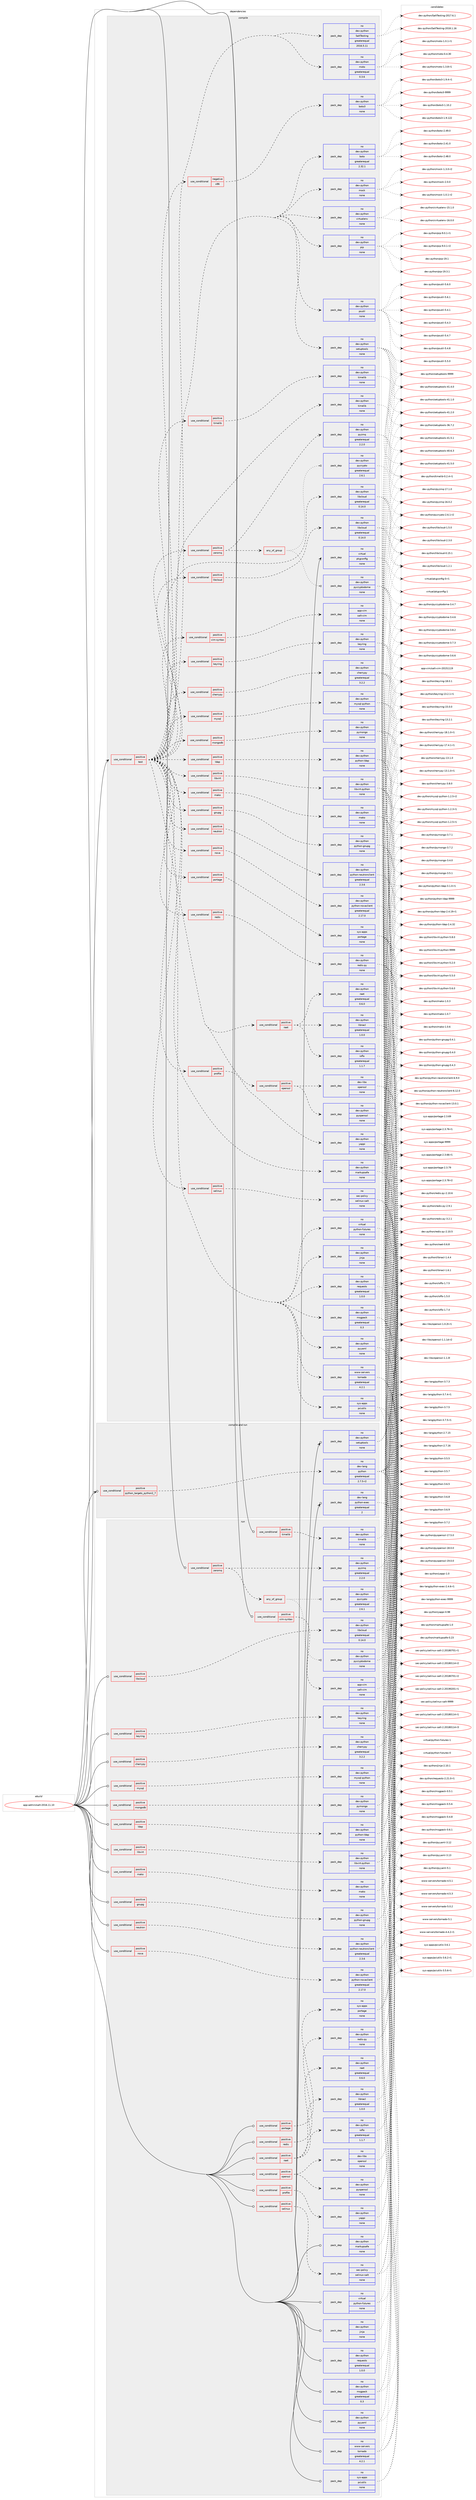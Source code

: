 digraph prolog {

# *************
# Graph options
# *************

newrank=true;
concentrate=true;
compound=true;
graph [rankdir=LR,fontname=Helvetica,fontsize=10,ranksep=1.5];#, ranksep=2.5, nodesep=0.2];
edge  [arrowhead=vee];
node  [fontname=Helvetica,fontsize=10];

# **********
# The ebuild
# **********

subgraph cluster_leftcol {
color=gray;
rank=same;
label=<<i>ebuild</i>>;
id [label="app-admin/salt-2016.11.10", color=red, width=4, href="../app-admin/salt-2016.11.10.svg"];
}

# ****************
# The dependencies
# ****************

subgraph cluster_midcol {
color=gray;
label=<<i>dependencies</i>>;
subgraph cluster_compile {
fillcolor="#eeeeee";
style=filled;
label=<<i>compile</i>>;
subgraph cond111994 {
dependency470461 [label=<<TABLE BORDER="0" CELLBORDER="1" CELLSPACING="0" CELLPADDING="4"><TR><TD ROWSPAN="3" CELLPADDING="10">use_conditional</TD></TR><TR><TD>positive</TD></TR><TR><TD>test</TD></TR></TABLE>>, shape=none, color=red];
subgraph pack349920 {
dependency470462 [label=<<TABLE BORDER="0" CELLBORDER="1" CELLSPACING="0" CELLPADDING="4" WIDTH="220"><TR><TD ROWSPAN="6" CELLPADDING="30">pack_dep</TD></TR><TR><TD WIDTH="110">no</TD></TR><TR><TD>dev-python</TD></TR><TR><TD>psutil</TD></TR><TR><TD>none</TD></TR><TR><TD></TD></TR></TABLE>>, shape=none, color=blue];
}
dependency470461:e -> dependency470462:w [weight=20,style="dashed",arrowhead="vee"];
subgraph pack349921 {
dependency470463 [label=<<TABLE BORDER="0" CELLBORDER="1" CELLSPACING="0" CELLPADDING="4" WIDTH="220"><TR><TD ROWSPAN="6" CELLPADDING="30">pack_dep</TD></TR><TR><TD WIDTH="110">no</TD></TR><TR><TD>dev-python</TD></TR><TR><TD>pip</TD></TR><TR><TD>none</TD></TR><TR><TD></TD></TR></TABLE>>, shape=none, color=blue];
}
dependency470461:e -> dependency470463:w [weight=20,style="dashed",arrowhead="vee"];
subgraph pack349922 {
dependency470464 [label=<<TABLE BORDER="0" CELLBORDER="1" CELLSPACING="0" CELLPADDING="4" WIDTH="220"><TR><TD ROWSPAN="6" CELLPADDING="30">pack_dep</TD></TR><TR><TD WIDTH="110">no</TD></TR><TR><TD>dev-python</TD></TR><TR><TD>virtualenv</TD></TR><TR><TD>none</TD></TR><TR><TD></TD></TR></TABLE>>, shape=none, color=blue];
}
dependency470461:e -> dependency470464:w [weight=20,style="dashed",arrowhead="vee"];
subgraph pack349923 {
dependency470465 [label=<<TABLE BORDER="0" CELLBORDER="1" CELLSPACING="0" CELLPADDING="4" WIDTH="220"><TR><TD ROWSPAN="6" CELLPADDING="30">pack_dep</TD></TR><TR><TD WIDTH="110">no</TD></TR><TR><TD>dev-python</TD></TR><TR><TD>mock</TD></TR><TR><TD>none</TD></TR><TR><TD></TD></TR></TABLE>>, shape=none, color=blue];
}
dependency470461:e -> dependency470465:w [weight=20,style="dashed",arrowhead="vee"];
subgraph pack349924 {
dependency470466 [label=<<TABLE BORDER="0" CELLBORDER="1" CELLSPACING="0" CELLPADDING="4" WIDTH="220"><TR><TD ROWSPAN="6" CELLPADDING="30">pack_dep</TD></TR><TR><TD WIDTH="110">no</TD></TR><TR><TD>dev-python</TD></TR><TR><TD>timelib</TD></TR><TR><TD>none</TD></TR><TR><TD></TD></TR></TABLE>>, shape=none, color=blue];
}
dependency470461:e -> dependency470466:w [weight=20,style="dashed",arrowhead="vee"];
subgraph pack349925 {
dependency470467 [label=<<TABLE BORDER="0" CELLBORDER="1" CELLSPACING="0" CELLPADDING="4" WIDTH="220"><TR><TD ROWSPAN="6" CELLPADDING="30">pack_dep</TD></TR><TR><TD WIDTH="110">no</TD></TR><TR><TD>dev-python</TD></TR><TR><TD>boto</TD></TR><TR><TD>greaterequal</TD></TR><TR><TD>2.32.1</TD></TR></TABLE>>, shape=none, color=blue];
}
dependency470461:e -> dependency470467:w [weight=20,style="dashed",arrowhead="vee"];
subgraph cond111995 {
dependency470468 [label=<<TABLE BORDER="0" CELLBORDER="1" CELLSPACING="0" CELLPADDING="4"><TR><TD ROWSPAN="3" CELLPADDING="10">use_conditional</TD></TR><TR><TD>negative</TD></TR><TR><TD>x86</TD></TR></TABLE>>, shape=none, color=red];
subgraph pack349926 {
dependency470469 [label=<<TABLE BORDER="0" CELLBORDER="1" CELLSPACING="0" CELLPADDING="4" WIDTH="220"><TR><TD ROWSPAN="6" CELLPADDING="30">pack_dep</TD></TR><TR><TD WIDTH="110">no</TD></TR><TR><TD>dev-python</TD></TR><TR><TD>boto3</TD></TR><TR><TD>none</TD></TR><TR><TD></TD></TR></TABLE>>, shape=none, color=blue];
}
dependency470468:e -> dependency470469:w [weight=20,style="dashed",arrowhead="vee"];
}
dependency470461:e -> dependency470468:w [weight=20,style="dashed",arrowhead="vee"];
subgraph pack349927 {
dependency470470 [label=<<TABLE BORDER="0" CELLBORDER="1" CELLSPACING="0" CELLPADDING="4" WIDTH="220"><TR><TD ROWSPAN="6" CELLPADDING="30">pack_dep</TD></TR><TR><TD WIDTH="110">no</TD></TR><TR><TD>dev-python</TD></TR><TR><TD>moto</TD></TR><TR><TD>greaterequal</TD></TR><TR><TD>0.3.6</TD></TR></TABLE>>, shape=none, color=blue];
}
dependency470461:e -> dependency470470:w [weight=20,style="dashed",arrowhead="vee"];
subgraph pack349928 {
dependency470471 [label=<<TABLE BORDER="0" CELLBORDER="1" CELLSPACING="0" CELLPADDING="4" WIDTH="220"><TR><TD ROWSPAN="6" CELLPADDING="30">pack_dep</TD></TR><TR><TD WIDTH="110">no</TD></TR><TR><TD>dev-python</TD></TR><TR><TD>SaltTesting</TD></TR><TR><TD>greaterequal</TD></TR><TR><TD>2016.5.11</TD></TR></TABLE>>, shape=none, color=blue];
}
dependency470461:e -> dependency470471:w [weight=20,style="dashed",arrowhead="vee"];
subgraph pack349929 {
dependency470472 [label=<<TABLE BORDER="0" CELLBORDER="1" CELLSPACING="0" CELLPADDING="4" WIDTH="220"><TR><TD ROWSPAN="6" CELLPADDING="30">pack_dep</TD></TR><TR><TD WIDTH="110">no</TD></TR><TR><TD>dev-python</TD></TR><TR><TD>libcloud</TD></TR><TR><TD>greaterequal</TD></TR><TR><TD>0.14.0</TD></TR></TABLE>>, shape=none, color=blue];
}
dependency470461:e -> dependency470472:w [weight=20,style="dashed",arrowhead="vee"];
subgraph pack349930 {
dependency470473 [label=<<TABLE BORDER="0" CELLBORDER="1" CELLSPACING="0" CELLPADDING="4" WIDTH="220"><TR><TD ROWSPAN="6" CELLPADDING="30">pack_dep</TD></TR><TR><TD WIDTH="110">no</TD></TR><TR><TD>sys-apps</TD></TR><TR><TD>pciutils</TD></TR><TR><TD>none</TD></TR><TR><TD></TD></TR></TABLE>>, shape=none, color=blue];
}
dependency470461:e -> dependency470473:w [weight=20,style="dashed",arrowhead="vee"];
subgraph pack349931 {
dependency470474 [label=<<TABLE BORDER="0" CELLBORDER="1" CELLSPACING="0" CELLPADDING="4" WIDTH="220"><TR><TD ROWSPAN="6" CELLPADDING="30">pack_dep</TD></TR><TR><TD WIDTH="110">no</TD></TR><TR><TD>dev-python</TD></TR><TR><TD>jinja</TD></TR><TR><TD>none</TD></TR><TR><TD></TD></TR></TABLE>>, shape=none, color=blue];
}
dependency470461:e -> dependency470474:w [weight=20,style="dashed",arrowhead="vee"];
subgraph pack349932 {
dependency470475 [label=<<TABLE BORDER="0" CELLBORDER="1" CELLSPACING="0" CELLPADDING="4" WIDTH="220"><TR><TD ROWSPAN="6" CELLPADDING="30">pack_dep</TD></TR><TR><TD WIDTH="110">no</TD></TR><TR><TD>dev-python</TD></TR><TR><TD>msgpack</TD></TR><TR><TD>greaterequal</TD></TR><TR><TD>0.3</TD></TR></TABLE>>, shape=none, color=blue];
}
dependency470461:e -> dependency470475:w [weight=20,style="dashed",arrowhead="vee"];
subgraph pack349933 {
dependency470476 [label=<<TABLE BORDER="0" CELLBORDER="1" CELLSPACING="0" CELLPADDING="4" WIDTH="220"><TR><TD ROWSPAN="6" CELLPADDING="30">pack_dep</TD></TR><TR><TD WIDTH="110">no</TD></TR><TR><TD>dev-python</TD></TR><TR><TD>pyyaml</TD></TR><TR><TD>none</TD></TR><TR><TD></TD></TR></TABLE>>, shape=none, color=blue];
}
dependency470461:e -> dependency470476:w [weight=20,style="dashed",arrowhead="vee"];
subgraph pack349934 {
dependency470477 [label=<<TABLE BORDER="0" CELLBORDER="1" CELLSPACING="0" CELLPADDING="4" WIDTH="220"><TR><TD ROWSPAN="6" CELLPADDING="30">pack_dep</TD></TR><TR><TD WIDTH="110">no</TD></TR><TR><TD>dev-python</TD></TR><TR><TD>markupsafe</TD></TR><TR><TD>none</TD></TR><TR><TD></TD></TR></TABLE>>, shape=none, color=blue];
}
dependency470461:e -> dependency470477:w [weight=20,style="dashed",arrowhead="vee"];
subgraph pack349935 {
dependency470478 [label=<<TABLE BORDER="0" CELLBORDER="1" CELLSPACING="0" CELLPADDING="4" WIDTH="220"><TR><TD ROWSPAN="6" CELLPADDING="30">pack_dep</TD></TR><TR><TD WIDTH="110">no</TD></TR><TR><TD>dev-python</TD></TR><TR><TD>requests</TD></TR><TR><TD>greaterequal</TD></TR><TR><TD>1.0.0</TD></TR></TABLE>>, shape=none, color=blue];
}
dependency470461:e -> dependency470478:w [weight=20,style="dashed",arrowhead="vee"];
subgraph pack349936 {
dependency470479 [label=<<TABLE BORDER="0" CELLBORDER="1" CELLSPACING="0" CELLPADDING="4" WIDTH="220"><TR><TD ROWSPAN="6" CELLPADDING="30">pack_dep</TD></TR><TR><TD WIDTH="110">no</TD></TR><TR><TD>dev-python</TD></TR><TR><TD>setuptools</TD></TR><TR><TD>none</TD></TR><TR><TD></TD></TR></TABLE>>, shape=none, color=blue];
}
dependency470461:e -> dependency470479:w [weight=20,style="dashed",arrowhead="vee"];
subgraph pack349937 {
dependency470480 [label=<<TABLE BORDER="0" CELLBORDER="1" CELLSPACING="0" CELLPADDING="4" WIDTH="220"><TR><TD ROWSPAN="6" CELLPADDING="30">pack_dep</TD></TR><TR><TD WIDTH="110">no</TD></TR><TR><TD>www-servers</TD></TR><TR><TD>tornado</TD></TR><TR><TD>greaterequal</TD></TR><TR><TD>4.2.1</TD></TR></TABLE>>, shape=none, color=blue];
}
dependency470461:e -> dependency470480:w [weight=20,style="dashed",arrowhead="vee"];
subgraph pack349938 {
dependency470481 [label=<<TABLE BORDER="0" CELLBORDER="1" CELLSPACING="0" CELLPADDING="4" WIDTH="220"><TR><TD ROWSPAN="6" CELLPADDING="30">pack_dep</TD></TR><TR><TD WIDTH="110">no</TD></TR><TR><TD>virtual</TD></TR><TR><TD>python-futures</TD></TR><TR><TD>none</TD></TR><TR><TD></TD></TR></TABLE>>, shape=none, color=blue];
}
dependency470461:e -> dependency470481:w [weight=20,style="dashed",arrowhead="vee"];
subgraph cond111996 {
dependency470482 [label=<<TABLE BORDER="0" CELLBORDER="1" CELLSPACING="0" CELLPADDING="4"><TR><TD ROWSPAN="3" CELLPADDING="10">use_conditional</TD></TR><TR><TD>positive</TD></TR><TR><TD>libcloud</TD></TR></TABLE>>, shape=none, color=red];
subgraph pack349939 {
dependency470483 [label=<<TABLE BORDER="0" CELLBORDER="1" CELLSPACING="0" CELLPADDING="4" WIDTH="220"><TR><TD ROWSPAN="6" CELLPADDING="30">pack_dep</TD></TR><TR><TD WIDTH="110">no</TD></TR><TR><TD>dev-python</TD></TR><TR><TD>libcloud</TD></TR><TR><TD>greaterequal</TD></TR><TR><TD>0.14.0</TD></TR></TABLE>>, shape=none, color=blue];
}
dependency470482:e -> dependency470483:w [weight=20,style="dashed",arrowhead="vee"];
}
dependency470461:e -> dependency470482:w [weight=20,style="dashed",arrowhead="vee"];
subgraph cond111997 {
dependency470484 [label=<<TABLE BORDER="0" CELLBORDER="1" CELLSPACING="0" CELLPADDING="4"><TR><TD ROWSPAN="3" CELLPADDING="10">use_conditional</TD></TR><TR><TD>positive</TD></TR><TR><TD>mako</TD></TR></TABLE>>, shape=none, color=red];
subgraph pack349940 {
dependency470485 [label=<<TABLE BORDER="0" CELLBORDER="1" CELLSPACING="0" CELLPADDING="4" WIDTH="220"><TR><TD ROWSPAN="6" CELLPADDING="30">pack_dep</TD></TR><TR><TD WIDTH="110">no</TD></TR><TR><TD>dev-python</TD></TR><TR><TD>mako</TD></TR><TR><TD>none</TD></TR><TR><TD></TD></TR></TABLE>>, shape=none, color=blue];
}
dependency470484:e -> dependency470485:w [weight=20,style="dashed",arrowhead="vee"];
}
dependency470461:e -> dependency470484:w [weight=20,style="dashed",arrowhead="vee"];
subgraph cond111998 {
dependency470486 [label=<<TABLE BORDER="0" CELLBORDER="1" CELLSPACING="0" CELLPADDING="4"><TR><TD ROWSPAN="3" CELLPADDING="10">use_conditional</TD></TR><TR><TD>positive</TD></TR><TR><TD>ldap</TD></TR></TABLE>>, shape=none, color=red];
subgraph pack349941 {
dependency470487 [label=<<TABLE BORDER="0" CELLBORDER="1" CELLSPACING="0" CELLPADDING="4" WIDTH="220"><TR><TD ROWSPAN="6" CELLPADDING="30">pack_dep</TD></TR><TR><TD WIDTH="110">no</TD></TR><TR><TD>dev-python</TD></TR><TR><TD>python-ldap</TD></TR><TR><TD>none</TD></TR><TR><TD></TD></TR></TABLE>>, shape=none, color=blue];
}
dependency470486:e -> dependency470487:w [weight=20,style="dashed",arrowhead="vee"];
}
dependency470461:e -> dependency470486:w [weight=20,style="dashed",arrowhead="vee"];
subgraph cond111999 {
dependency470488 [label=<<TABLE BORDER="0" CELLBORDER="1" CELLSPACING="0" CELLPADDING="4"><TR><TD ROWSPAN="3" CELLPADDING="10">use_conditional</TD></TR><TR><TD>positive</TD></TR><TR><TD>libvirt</TD></TR></TABLE>>, shape=none, color=red];
subgraph pack349942 {
dependency470489 [label=<<TABLE BORDER="0" CELLBORDER="1" CELLSPACING="0" CELLPADDING="4" WIDTH="220"><TR><TD ROWSPAN="6" CELLPADDING="30">pack_dep</TD></TR><TR><TD WIDTH="110">no</TD></TR><TR><TD>dev-python</TD></TR><TR><TD>libvirt-python</TD></TR><TR><TD>none</TD></TR><TR><TD></TD></TR></TABLE>>, shape=none, color=blue];
}
dependency470488:e -> dependency470489:w [weight=20,style="dashed",arrowhead="vee"];
}
dependency470461:e -> dependency470488:w [weight=20,style="dashed",arrowhead="vee"];
subgraph cond112000 {
dependency470490 [label=<<TABLE BORDER="0" CELLBORDER="1" CELLSPACING="0" CELLPADDING="4"><TR><TD ROWSPAN="3" CELLPADDING="10">use_conditional</TD></TR><TR><TD>positive</TD></TR><TR><TD>openssl</TD></TR></TABLE>>, shape=none, color=red];
subgraph pack349943 {
dependency470491 [label=<<TABLE BORDER="0" CELLBORDER="1" CELLSPACING="0" CELLPADDING="4" WIDTH="220"><TR><TD ROWSPAN="6" CELLPADDING="30">pack_dep</TD></TR><TR><TD WIDTH="110">no</TD></TR><TR><TD>dev-libs</TD></TR><TR><TD>openssl</TD></TR><TR><TD>none</TD></TR><TR><TD></TD></TR></TABLE>>, shape=none, color=blue];
}
dependency470490:e -> dependency470491:w [weight=20,style="dashed",arrowhead="vee"];
subgraph pack349944 {
dependency470492 [label=<<TABLE BORDER="0" CELLBORDER="1" CELLSPACING="0" CELLPADDING="4" WIDTH="220"><TR><TD ROWSPAN="6" CELLPADDING="30">pack_dep</TD></TR><TR><TD WIDTH="110">no</TD></TR><TR><TD>dev-python</TD></TR><TR><TD>pyopenssl</TD></TR><TR><TD>none</TD></TR><TR><TD></TD></TR></TABLE>>, shape=none, color=blue];
}
dependency470490:e -> dependency470492:w [weight=20,style="dashed",arrowhead="vee"];
}
dependency470461:e -> dependency470490:w [weight=20,style="dashed",arrowhead="vee"];
subgraph cond112001 {
dependency470493 [label=<<TABLE BORDER="0" CELLBORDER="1" CELLSPACING="0" CELLPADDING="4"><TR><TD ROWSPAN="3" CELLPADDING="10">use_conditional</TD></TR><TR><TD>positive</TD></TR><TR><TD>raet</TD></TR></TABLE>>, shape=none, color=red];
subgraph pack349945 {
dependency470494 [label=<<TABLE BORDER="0" CELLBORDER="1" CELLSPACING="0" CELLPADDING="4" WIDTH="220"><TR><TD ROWSPAN="6" CELLPADDING="30">pack_dep</TD></TR><TR><TD WIDTH="110">no</TD></TR><TR><TD>dev-python</TD></TR><TR><TD>libnacl</TD></TR><TR><TD>greaterequal</TD></TR><TR><TD>1.0.0</TD></TR></TABLE>>, shape=none, color=blue];
}
dependency470493:e -> dependency470494:w [weight=20,style="dashed",arrowhead="vee"];
subgraph pack349946 {
dependency470495 [label=<<TABLE BORDER="0" CELLBORDER="1" CELLSPACING="0" CELLPADDING="4" WIDTH="220"><TR><TD ROWSPAN="6" CELLPADDING="30">pack_dep</TD></TR><TR><TD WIDTH="110">no</TD></TR><TR><TD>dev-python</TD></TR><TR><TD>ioflo</TD></TR><TR><TD>greaterequal</TD></TR><TR><TD>1.1.7</TD></TR></TABLE>>, shape=none, color=blue];
}
dependency470493:e -> dependency470495:w [weight=20,style="dashed",arrowhead="vee"];
subgraph pack349947 {
dependency470496 [label=<<TABLE BORDER="0" CELLBORDER="1" CELLSPACING="0" CELLPADDING="4" WIDTH="220"><TR><TD ROWSPAN="6" CELLPADDING="30">pack_dep</TD></TR><TR><TD WIDTH="110">no</TD></TR><TR><TD>dev-python</TD></TR><TR><TD>raet</TD></TR><TR><TD>greaterequal</TD></TR><TR><TD>0.6.0</TD></TR></TABLE>>, shape=none, color=blue];
}
dependency470493:e -> dependency470496:w [weight=20,style="dashed",arrowhead="vee"];
}
dependency470461:e -> dependency470493:w [weight=20,style="dashed",arrowhead="vee"];
subgraph cond112002 {
dependency470497 [label=<<TABLE BORDER="0" CELLBORDER="1" CELLSPACING="0" CELLPADDING="4"><TR><TD ROWSPAN="3" CELLPADDING="10">use_conditional</TD></TR><TR><TD>positive</TD></TR><TR><TD>zeromq</TD></TR></TABLE>>, shape=none, color=red];
subgraph pack349948 {
dependency470498 [label=<<TABLE BORDER="0" CELLBORDER="1" CELLSPACING="0" CELLPADDING="4" WIDTH="220"><TR><TD ROWSPAN="6" CELLPADDING="30">pack_dep</TD></TR><TR><TD WIDTH="110">no</TD></TR><TR><TD>dev-python</TD></TR><TR><TD>pyzmq</TD></TR><TR><TD>greaterequal</TD></TR><TR><TD>2.2.0</TD></TR></TABLE>>, shape=none, color=blue];
}
dependency470497:e -> dependency470498:w [weight=20,style="dashed",arrowhead="vee"];
subgraph any8246 {
dependency470499 [label=<<TABLE BORDER="0" CELLBORDER="1" CELLSPACING="0" CELLPADDING="4"><TR><TD CELLPADDING="10">any_of_group</TD></TR></TABLE>>, shape=none, color=red];subgraph pack349949 {
dependency470500 [label=<<TABLE BORDER="0" CELLBORDER="1" CELLSPACING="0" CELLPADDING="4" WIDTH="220"><TR><TD ROWSPAN="6" CELLPADDING="30">pack_dep</TD></TR><TR><TD WIDTH="110">no</TD></TR><TR><TD>dev-python</TD></TR><TR><TD>pycryptodome</TD></TR><TR><TD>none</TD></TR><TR><TD></TD></TR></TABLE>>, shape=none, color=blue];
}
dependency470499:e -> dependency470500:w [weight=20,style="dotted",arrowhead="oinv"];
subgraph pack349950 {
dependency470501 [label=<<TABLE BORDER="0" CELLBORDER="1" CELLSPACING="0" CELLPADDING="4" WIDTH="220"><TR><TD ROWSPAN="6" CELLPADDING="30">pack_dep</TD></TR><TR><TD WIDTH="110">no</TD></TR><TR><TD>dev-python</TD></TR><TR><TD>pycrypto</TD></TR><TR><TD>greaterequal</TD></TR><TR><TD>2.6.1</TD></TR></TABLE>>, shape=none, color=blue];
}
dependency470499:e -> dependency470501:w [weight=20,style="dotted",arrowhead="oinv"];
}
dependency470497:e -> dependency470499:w [weight=20,style="dashed",arrowhead="vee"];
}
dependency470461:e -> dependency470497:w [weight=20,style="dashed",arrowhead="vee"];
subgraph cond112003 {
dependency470502 [label=<<TABLE BORDER="0" CELLBORDER="1" CELLSPACING="0" CELLPADDING="4"><TR><TD ROWSPAN="3" CELLPADDING="10">use_conditional</TD></TR><TR><TD>positive</TD></TR><TR><TD>cherrypy</TD></TR></TABLE>>, shape=none, color=red];
subgraph pack349951 {
dependency470503 [label=<<TABLE BORDER="0" CELLBORDER="1" CELLSPACING="0" CELLPADDING="4" WIDTH="220"><TR><TD ROWSPAN="6" CELLPADDING="30">pack_dep</TD></TR><TR><TD WIDTH="110">no</TD></TR><TR><TD>dev-python</TD></TR><TR><TD>cherrypy</TD></TR><TR><TD>greaterequal</TD></TR><TR><TD>3.2.2</TD></TR></TABLE>>, shape=none, color=blue];
}
dependency470502:e -> dependency470503:w [weight=20,style="dashed",arrowhead="vee"];
}
dependency470461:e -> dependency470502:w [weight=20,style="dashed",arrowhead="vee"];
subgraph cond112004 {
dependency470504 [label=<<TABLE BORDER="0" CELLBORDER="1" CELLSPACING="0" CELLPADDING="4"><TR><TD ROWSPAN="3" CELLPADDING="10">use_conditional</TD></TR><TR><TD>positive</TD></TR><TR><TD>mongodb</TD></TR></TABLE>>, shape=none, color=red];
subgraph pack349952 {
dependency470505 [label=<<TABLE BORDER="0" CELLBORDER="1" CELLSPACING="0" CELLPADDING="4" WIDTH="220"><TR><TD ROWSPAN="6" CELLPADDING="30">pack_dep</TD></TR><TR><TD WIDTH="110">no</TD></TR><TR><TD>dev-python</TD></TR><TR><TD>pymongo</TD></TR><TR><TD>none</TD></TR><TR><TD></TD></TR></TABLE>>, shape=none, color=blue];
}
dependency470504:e -> dependency470505:w [weight=20,style="dashed",arrowhead="vee"];
}
dependency470461:e -> dependency470504:w [weight=20,style="dashed",arrowhead="vee"];
subgraph cond112005 {
dependency470506 [label=<<TABLE BORDER="0" CELLBORDER="1" CELLSPACING="0" CELLPADDING="4"><TR><TD ROWSPAN="3" CELLPADDING="10">use_conditional</TD></TR><TR><TD>positive</TD></TR><TR><TD>portage</TD></TR></TABLE>>, shape=none, color=red];
subgraph pack349953 {
dependency470507 [label=<<TABLE BORDER="0" CELLBORDER="1" CELLSPACING="0" CELLPADDING="4" WIDTH="220"><TR><TD ROWSPAN="6" CELLPADDING="30">pack_dep</TD></TR><TR><TD WIDTH="110">no</TD></TR><TR><TD>sys-apps</TD></TR><TR><TD>portage</TD></TR><TR><TD>none</TD></TR><TR><TD></TD></TR></TABLE>>, shape=none, color=blue];
}
dependency470506:e -> dependency470507:w [weight=20,style="dashed",arrowhead="vee"];
}
dependency470461:e -> dependency470506:w [weight=20,style="dashed",arrowhead="vee"];
subgraph cond112006 {
dependency470508 [label=<<TABLE BORDER="0" CELLBORDER="1" CELLSPACING="0" CELLPADDING="4"><TR><TD ROWSPAN="3" CELLPADDING="10">use_conditional</TD></TR><TR><TD>positive</TD></TR><TR><TD>keyring</TD></TR></TABLE>>, shape=none, color=red];
subgraph pack349954 {
dependency470509 [label=<<TABLE BORDER="0" CELLBORDER="1" CELLSPACING="0" CELLPADDING="4" WIDTH="220"><TR><TD ROWSPAN="6" CELLPADDING="30">pack_dep</TD></TR><TR><TD WIDTH="110">no</TD></TR><TR><TD>dev-python</TD></TR><TR><TD>keyring</TD></TR><TR><TD>none</TD></TR><TR><TD></TD></TR></TABLE>>, shape=none, color=blue];
}
dependency470508:e -> dependency470509:w [weight=20,style="dashed",arrowhead="vee"];
}
dependency470461:e -> dependency470508:w [weight=20,style="dashed",arrowhead="vee"];
subgraph cond112007 {
dependency470510 [label=<<TABLE BORDER="0" CELLBORDER="1" CELLSPACING="0" CELLPADDING="4"><TR><TD ROWSPAN="3" CELLPADDING="10">use_conditional</TD></TR><TR><TD>positive</TD></TR><TR><TD>mysql</TD></TR></TABLE>>, shape=none, color=red];
subgraph pack349955 {
dependency470511 [label=<<TABLE BORDER="0" CELLBORDER="1" CELLSPACING="0" CELLPADDING="4" WIDTH="220"><TR><TD ROWSPAN="6" CELLPADDING="30">pack_dep</TD></TR><TR><TD WIDTH="110">no</TD></TR><TR><TD>dev-python</TD></TR><TR><TD>mysql-python</TD></TR><TR><TD>none</TD></TR><TR><TD></TD></TR></TABLE>>, shape=none, color=blue];
}
dependency470510:e -> dependency470511:w [weight=20,style="dashed",arrowhead="vee"];
}
dependency470461:e -> dependency470510:w [weight=20,style="dashed",arrowhead="vee"];
subgraph cond112008 {
dependency470512 [label=<<TABLE BORDER="0" CELLBORDER="1" CELLSPACING="0" CELLPADDING="4"><TR><TD ROWSPAN="3" CELLPADDING="10">use_conditional</TD></TR><TR><TD>positive</TD></TR><TR><TD>redis</TD></TR></TABLE>>, shape=none, color=red];
subgraph pack349956 {
dependency470513 [label=<<TABLE BORDER="0" CELLBORDER="1" CELLSPACING="0" CELLPADDING="4" WIDTH="220"><TR><TD ROWSPAN="6" CELLPADDING="30">pack_dep</TD></TR><TR><TD WIDTH="110">no</TD></TR><TR><TD>dev-python</TD></TR><TR><TD>redis-py</TD></TR><TR><TD>none</TD></TR><TR><TD></TD></TR></TABLE>>, shape=none, color=blue];
}
dependency470512:e -> dependency470513:w [weight=20,style="dashed",arrowhead="vee"];
}
dependency470461:e -> dependency470512:w [weight=20,style="dashed",arrowhead="vee"];
subgraph cond112009 {
dependency470514 [label=<<TABLE BORDER="0" CELLBORDER="1" CELLSPACING="0" CELLPADDING="4"><TR><TD ROWSPAN="3" CELLPADDING="10">use_conditional</TD></TR><TR><TD>positive</TD></TR><TR><TD>selinux</TD></TR></TABLE>>, shape=none, color=red];
subgraph pack349957 {
dependency470515 [label=<<TABLE BORDER="0" CELLBORDER="1" CELLSPACING="0" CELLPADDING="4" WIDTH="220"><TR><TD ROWSPAN="6" CELLPADDING="30">pack_dep</TD></TR><TR><TD WIDTH="110">no</TD></TR><TR><TD>sec-policy</TD></TR><TR><TD>selinux-salt</TD></TR><TR><TD>none</TD></TR><TR><TD></TD></TR></TABLE>>, shape=none, color=blue];
}
dependency470514:e -> dependency470515:w [weight=20,style="dashed",arrowhead="vee"];
}
dependency470461:e -> dependency470514:w [weight=20,style="dashed",arrowhead="vee"];
subgraph cond112010 {
dependency470516 [label=<<TABLE BORDER="0" CELLBORDER="1" CELLSPACING="0" CELLPADDING="4"><TR><TD ROWSPAN="3" CELLPADDING="10">use_conditional</TD></TR><TR><TD>positive</TD></TR><TR><TD>timelib</TD></TR></TABLE>>, shape=none, color=red];
subgraph pack349958 {
dependency470517 [label=<<TABLE BORDER="0" CELLBORDER="1" CELLSPACING="0" CELLPADDING="4" WIDTH="220"><TR><TD ROWSPAN="6" CELLPADDING="30">pack_dep</TD></TR><TR><TD WIDTH="110">no</TD></TR><TR><TD>dev-python</TD></TR><TR><TD>timelib</TD></TR><TR><TD>none</TD></TR><TR><TD></TD></TR></TABLE>>, shape=none, color=blue];
}
dependency470516:e -> dependency470517:w [weight=20,style="dashed",arrowhead="vee"];
}
dependency470461:e -> dependency470516:w [weight=20,style="dashed",arrowhead="vee"];
subgraph cond112011 {
dependency470518 [label=<<TABLE BORDER="0" CELLBORDER="1" CELLSPACING="0" CELLPADDING="4"><TR><TD ROWSPAN="3" CELLPADDING="10">use_conditional</TD></TR><TR><TD>positive</TD></TR><TR><TD>nova</TD></TR></TABLE>>, shape=none, color=red];
subgraph pack349959 {
dependency470519 [label=<<TABLE BORDER="0" CELLBORDER="1" CELLSPACING="0" CELLPADDING="4" WIDTH="220"><TR><TD ROWSPAN="6" CELLPADDING="30">pack_dep</TD></TR><TR><TD WIDTH="110">no</TD></TR><TR><TD>dev-python</TD></TR><TR><TD>python-novaclient</TD></TR><TR><TD>greaterequal</TD></TR><TR><TD>2.17.0</TD></TR></TABLE>>, shape=none, color=blue];
}
dependency470518:e -> dependency470519:w [weight=20,style="dashed",arrowhead="vee"];
}
dependency470461:e -> dependency470518:w [weight=20,style="dashed",arrowhead="vee"];
subgraph cond112012 {
dependency470520 [label=<<TABLE BORDER="0" CELLBORDER="1" CELLSPACING="0" CELLPADDING="4"><TR><TD ROWSPAN="3" CELLPADDING="10">use_conditional</TD></TR><TR><TD>positive</TD></TR><TR><TD>neutron</TD></TR></TABLE>>, shape=none, color=red];
subgraph pack349960 {
dependency470521 [label=<<TABLE BORDER="0" CELLBORDER="1" CELLSPACING="0" CELLPADDING="4" WIDTH="220"><TR><TD ROWSPAN="6" CELLPADDING="30">pack_dep</TD></TR><TR><TD WIDTH="110">no</TD></TR><TR><TD>dev-python</TD></TR><TR><TD>python-neutronclient</TD></TR><TR><TD>greaterequal</TD></TR><TR><TD>2.3.6</TD></TR></TABLE>>, shape=none, color=blue];
}
dependency470520:e -> dependency470521:w [weight=20,style="dashed",arrowhead="vee"];
}
dependency470461:e -> dependency470520:w [weight=20,style="dashed",arrowhead="vee"];
subgraph cond112013 {
dependency470522 [label=<<TABLE BORDER="0" CELLBORDER="1" CELLSPACING="0" CELLPADDING="4"><TR><TD ROWSPAN="3" CELLPADDING="10">use_conditional</TD></TR><TR><TD>positive</TD></TR><TR><TD>gnupg</TD></TR></TABLE>>, shape=none, color=red];
subgraph pack349961 {
dependency470523 [label=<<TABLE BORDER="0" CELLBORDER="1" CELLSPACING="0" CELLPADDING="4" WIDTH="220"><TR><TD ROWSPAN="6" CELLPADDING="30">pack_dep</TD></TR><TR><TD WIDTH="110">no</TD></TR><TR><TD>dev-python</TD></TR><TR><TD>python-gnupg</TD></TR><TR><TD>none</TD></TR><TR><TD></TD></TR></TABLE>>, shape=none, color=blue];
}
dependency470522:e -> dependency470523:w [weight=20,style="dashed",arrowhead="vee"];
}
dependency470461:e -> dependency470522:w [weight=20,style="dashed",arrowhead="vee"];
subgraph cond112014 {
dependency470524 [label=<<TABLE BORDER="0" CELLBORDER="1" CELLSPACING="0" CELLPADDING="4"><TR><TD ROWSPAN="3" CELLPADDING="10">use_conditional</TD></TR><TR><TD>positive</TD></TR><TR><TD>profile</TD></TR></TABLE>>, shape=none, color=red];
subgraph pack349962 {
dependency470525 [label=<<TABLE BORDER="0" CELLBORDER="1" CELLSPACING="0" CELLPADDING="4" WIDTH="220"><TR><TD ROWSPAN="6" CELLPADDING="30">pack_dep</TD></TR><TR><TD WIDTH="110">no</TD></TR><TR><TD>dev-python</TD></TR><TR><TD>yappi</TD></TR><TR><TD>none</TD></TR><TR><TD></TD></TR></TABLE>>, shape=none, color=blue];
}
dependency470524:e -> dependency470525:w [weight=20,style="dashed",arrowhead="vee"];
}
dependency470461:e -> dependency470524:w [weight=20,style="dashed",arrowhead="vee"];
subgraph cond112015 {
dependency470526 [label=<<TABLE BORDER="0" CELLBORDER="1" CELLSPACING="0" CELLPADDING="4"><TR><TD ROWSPAN="3" CELLPADDING="10">use_conditional</TD></TR><TR><TD>positive</TD></TR><TR><TD>vim-syntax</TD></TR></TABLE>>, shape=none, color=red];
subgraph pack349963 {
dependency470527 [label=<<TABLE BORDER="0" CELLBORDER="1" CELLSPACING="0" CELLPADDING="4" WIDTH="220"><TR><TD ROWSPAN="6" CELLPADDING="30">pack_dep</TD></TR><TR><TD WIDTH="110">no</TD></TR><TR><TD>app-vim</TD></TR><TR><TD>salt-vim</TD></TR><TR><TD>none</TD></TR><TR><TD></TD></TR></TABLE>>, shape=none, color=blue];
}
dependency470526:e -> dependency470527:w [weight=20,style="dashed",arrowhead="vee"];
}
dependency470461:e -> dependency470526:w [weight=20,style="dashed",arrowhead="vee"];
}
id:e -> dependency470461:w [weight=20,style="solid",arrowhead="vee"];
subgraph pack349964 {
dependency470528 [label=<<TABLE BORDER="0" CELLBORDER="1" CELLSPACING="0" CELLPADDING="4" WIDTH="220"><TR><TD ROWSPAN="6" CELLPADDING="30">pack_dep</TD></TR><TR><TD WIDTH="110">no</TD></TR><TR><TD>virtual</TD></TR><TR><TD>pkgconfig</TD></TR><TR><TD>none</TD></TR><TR><TD></TD></TR></TABLE>>, shape=none, color=blue];
}
id:e -> dependency470528:w [weight=20,style="solid",arrowhead="vee"];
}
subgraph cluster_compileandrun {
fillcolor="#eeeeee";
style=filled;
label=<<i>compile and run</i>>;
subgraph cond112016 {
dependency470529 [label=<<TABLE BORDER="0" CELLBORDER="1" CELLSPACING="0" CELLPADDING="4"><TR><TD ROWSPAN="3" CELLPADDING="10">use_conditional</TD></TR><TR><TD>positive</TD></TR><TR><TD>python_targets_python2_7</TD></TR></TABLE>>, shape=none, color=red];
subgraph pack349965 {
dependency470530 [label=<<TABLE BORDER="0" CELLBORDER="1" CELLSPACING="0" CELLPADDING="4" WIDTH="220"><TR><TD ROWSPAN="6" CELLPADDING="30">pack_dep</TD></TR><TR><TD WIDTH="110">no</TD></TR><TR><TD>dev-lang</TD></TR><TR><TD>python</TD></TR><TR><TD>greaterequal</TD></TR><TR><TD>2.7.5-r2</TD></TR></TABLE>>, shape=none, color=blue];
}
dependency470529:e -> dependency470530:w [weight=20,style="dashed",arrowhead="vee"];
}
id:e -> dependency470529:w [weight=20,style="solid",arrowhead="odotvee"];
subgraph pack349966 {
dependency470531 [label=<<TABLE BORDER="0" CELLBORDER="1" CELLSPACING="0" CELLPADDING="4" WIDTH="220"><TR><TD ROWSPAN="6" CELLPADDING="30">pack_dep</TD></TR><TR><TD WIDTH="110">no</TD></TR><TR><TD>dev-lang</TD></TR><TR><TD>python-exec</TD></TR><TR><TD>greaterequal</TD></TR><TR><TD>2</TD></TR></TABLE>>, shape=none, color=blue];
}
id:e -> dependency470531:w [weight=20,style="solid",arrowhead="odotvee"];
subgraph pack349967 {
dependency470532 [label=<<TABLE BORDER="0" CELLBORDER="1" CELLSPACING="0" CELLPADDING="4" WIDTH="220"><TR><TD ROWSPAN="6" CELLPADDING="30">pack_dep</TD></TR><TR><TD WIDTH="110">no</TD></TR><TR><TD>dev-python</TD></TR><TR><TD>setuptools</TD></TR><TR><TD>none</TD></TR><TR><TD></TD></TR></TABLE>>, shape=none, color=blue];
}
id:e -> dependency470532:w [weight=20,style="solid",arrowhead="odotvee"];
}
subgraph cluster_run {
fillcolor="#eeeeee";
style=filled;
label=<<i>run</i>>;
subgraph cond112017 {
dependency470533 [label=<<TABLE BORDER="0" CELLBORDER="1" CELLSPACING="0" CELLPADDING="4"><TR><TD ROWSPAN="3" CELLPADDING="10">use_conditional</TD></TR><TR><TD>positive</TD></TR><TR><TD>cherrypy</TD></TR></TABLE>>, shape=none, color=red];
subgraph pack349968 {
dependency470534 [label=<<TABLE BORDER="0" CELLBORDER="1" CELLSPACING="0" CELLPADDING="4" WIDTH="220"><TR><TD ROWSPAN="6" CELLPADDING="30">pack_dep</TD></TR><TR><TD WIDTH="110">no</TD></TR><TR><TD>dev-python</TD></TR><TR><TD>cherrypy</TD></TR><TR><TD>greaterequal</TD></TR><TR><TD>3.2.2</TD></TR></TABLE>>, shape=none, color=blue];
}
dependency470533:e -> dependency470534:w [weight=20,style="dashed",arrowhead="vee"];
}
id:e -> dependency470533:w [weight=20,style="solid",arrowhead="odot"];
subgraph cond112018 {
dependency470535 [label=<<TABLE BORDER="0" CELLBORDER="1" CELLSPACING="0" CELLPADDING="4"><TR><TD ROWSPAN="3" CELLPADDING="10">use_conditional</TD></TR><TR><TD>positive</TD></TR><TR><TD>gnupg</TD></TR></TABLE>>, shape=none, color=red];
subgraph pack349969 {
dependency470536 [label=<<TABLE BORDER="0" CELLBORDER="1" CELLSPACING="0" CELLPADDING="4" WIDTH="220"><TR><TD ROWSPAN="6" CELLPADDING="30">pack_dep</TD></TR><TR><TD WIDTH="110">no</TD></TR><TR><TD>dev-python</TD></TR><TR><TD>python-gnupg</TD></TR><TR><TD>none</TD></TR><TR><TD></TD></TR></TABLE>>, shape=none, color=blue];
}
dependency470535:e -> dependency470536:w [weight=20,style="dashed",arrowhead="vee"];
}
id:e -> dependency470535:w [weight=20,style="solid",arrowhead="odot"];
subgraph cond112019 {
dependency470537 [label=<<TABLE BORDER="0" CELLBORDER="1" CELLSPACING="0" CELLPADDING="4"><TR><TD ROWSPAN="3" CELLPADDING="10">use_conditional</TD></TR><TR><TD>positive</TD></TR><TR><TD>keyring</TD></TR></TABLE>>, shape=none, color=red];
subgraph pack349970 {
dependency470538 [label=<<TABLE BORDER="0" CELLBORDER="1" CELLSPACING="0" CELLPADDING="4" WIDTH="220"><TR><TD ROWSPAN="6" CELLPADDING="30">pack_dep</TD></TR><TR><TD WIDTH="110">no</TD></TR><TR><TD>dev-python</TD></TR><TR><TD>keyring</TD></TR><TR><TD>none</TD></TR><TR><TD></TD></TR></TABLE>>, shape=none, color=blue];
}
dependency470537:e -> dependency470538:w [weight=20,style="dashed",arrowhead="vee"];
}
id:e -> dependency470537:w [weight=20,style="solid",arrowhead="odot"];
subgraph cond112020 {
dependency470539 [label=<<TABLE BORDER="0" CELLBORDER="1" CELLSPACING="0" CELLPADDING="4"><TR><TD ROWSPAN="3" CELLPADDING="10">use_conditional</TD></TR><TR><TD>positive</TD></TR><TR><TD>ldap</TD></TR></TABLE>>, shape=none, color=red];
subgraph pack349971 {
dependency470540 [label=<<TABLE BORDER="0" CELLBORDER="1" CELLSPACING="0" CELLPADDING="4" WIDTH="220"><TR><TD ROWSPAN="6" CELLPADDING="30">pack_dep</TD></TR><TR><TD WIDTH="110">no</TD></TR><TR><TD>dev-python</TD></TR><TR><TD>python-ldap</TD></TR><TR><TD>none</TD></TR><TR><TD></TD></TR></TABLE>>, shape=none, color=blue];
}
dependency470539:e -> dependency470540:w [weight=20,style="dashed",arrowhead="vee"];
}
id:e -> dependency470539:w [weight=20,style="solid",arrowhead="odot"];
subgraph cond112021 {
dependency470541 [label=<<TABLE BORDER="0" CELLBORDER="1" CELLSPACING="0" CELLPADDING="4"><TR><TD ROWSPAN="3" CELLPADDING="10">use_conditional</TD></TR><TR><TD>positive</TD></TR><TR><TD>libcloud</TD></TR></TABLE>>, shape=none, color=red];
subgraph pack349972 {
dependency470542 [label=<<TABLE BORDER="0" CELLBORDER="1" CELLSPACING="0" CELLPADDING="4" WIDTH="220"><TR><TD ROWSPAN="6" CELLPADDING="30">pack_dep</TD></TR><TR><TD WIDTH="110">no</TD></TR><TR><TD>dev-python</TD></TR><TR><TD>libcloud</TD></TR><TR><TD>greaterequal</TD></TR><TR><TD>0.14.0</TD></TR></TABLE>>, shape=none, color=blue];
}
dependency470541:e -> dependency470542:w [weight=20,style="dashed",arrowhead="vee"];
}
id:e -> dependency470541:w [weight=20,style="solid",arrowhead="odot"];
subgraph cond112022 {
dependency470543 [label=<<TABLE BORDER="0" CELLBORDER="1" CELLSPACING="0" CELLPADDING="4"><TR><TD ROWSPAN="3" CELLPADDING="10">use_conditional</TD></TR><TR><TD>positive</TD></TR><TR><TD>libvirt</TD></TR></TABLE>>, shape=none, color=red];
subgraph pack349973 {
dependency470544 [label=<<TABLE BORDER="0" CELLBORDER="1" CELLSPACING="0" CELLPADDING="4" WIDTH="220"><TR><TD ROWSPAN="6" CELLPADDING="30">pack_dep</TD></TR><TR><TD WIDTH="110">no</TD></TR><TR><TD>dev-python</TD></TR><TR><TD>libvirt-python</TD></TR><TR><TD>none</TD></TR><TR><TD></TD></TR></TABLE>>, shape=none, color=blue];
}
dependency470543:e -> dependency470544:w [weight=20,style="dashed",arrowhead="vee"];
}
id:e -> dependency470543:w [weight=20,style="solid",arrowhead="odot"];
subgraph cond112023 {
dependency470545 [label=<<TABLE BORDER="0" CELLBORDER="1" CELLSPACING="0" CELLPADDING="4"><TR><TD ROWSPAN="3" CELLPADDING="10">use_conditional</TD></TR><TR><TD>positive</TD></TR><TR><TD>mako</TD></TR></TABLE>>, shape=none, color=red];
subgraph pack349974 {
dependency470546 [label=<<TABLE BORDER="0" CELLBORDER="1" CELLSPACING="0" CELLPADDING="4" WIDTH="220"><TR><TD ROWSPAN="6" CELLPADDING="30">pack_dep</TD></TR><TR><TD WIDTH="110">no</TD></TR><TR><TD>dev-python</TD></TR><TR><TD>mako</TD></TR><TR><TD>none</TD></TR><TR><TD></TD></TR></TABLE>>, shape=none, color=blue];
}
dependency470545:e -> dependency470546:w [weight=20,style="dashed",arrowhead="vee"];
}
id:e -> dependency470545:w [weight=20,style="solid",arrowhead="odot"];
subgraph cond112024 {
dependency470547 [label=<<TABLE BORDER="0" CELLBORDER="1" CELLSPACING="0" CELLPADDING="4"><TR><TD ROWSPAN="3" CELLPADDING="10">use_conditional</TD></TR><TR><TD>positive</TD></TR><TR><TD>mongodb</TD></TR></TABLE>>, shape=none, color=red];
subgraph pack349975 {
dependency470548 [label=<<TABLE BORDER="0" CELLBORDER="1" CELLSPACING="0" CELLPADDING="4" WIDTH="220"><TR><TD ROWSPAN="6" CELLPADDING="30">pack_dep</TD></TR><TR><TD WIDTH="110">no</TD></TR><TR><TD>dev-python</TD></TR><TR><TD>pymongo</TD></TR><TR><TD>none</TD></TR><TR><TD></TD></TR></TABLE>>, shape=none, color=blue];
}
dependency470547:e -> dependency470548:w [weight=20,style="dashed",arrowhead="vee"];
}
id:e -> dependency470547:w [weight=20,style="solid",arrowhead="odot"];
subgraph cond112025 {
dependency470549 [label=<<TABLE BORDER="0" CELLBORDER="1" CELLSPACING="0" CELLPADDING="4"><TR><TD ROWSPAN="3" CELLPADDING="10">use_conditional</TD></TR><TR><TD>positive</TD></TR><TR><TD>mysql</TD></TR></TABLE>>, shape=none, color=red];
subgraph pack349976 {
dependency470550 [label=<<TABLE BORDER="0" CELLBORDER="1" CELLSPACING="0" CELLPADDING="4" WIDTH="220"><TR><TD ROWSPAN="6" CELLPADDING="30">pack_dep</TD></TR><TR><TD WIDTH="110">no</TD></TR><TR><TD>dev-python</TD></TR><TR><TD>mysql-python</TD></TR><TR><TD>none</TD></TR><TR><TD></TD></TR></TABLE>>, shape=none, color=blue];
}
dependency470549:e -> dependency470550:w [weight=20,style="dashed",arrowhead="vee"];
}
id:e -> dependency470549:w [weight=20,style="solid",arrowhead="odot"];
subgraph cond112026 {
dependency470551 [label=<<TABLE BORDER="0" CELLBORDER="1" CELLSPACING="0" CELLPADDING="4"><TR><TD ROWSPAN="3" CELLPADDING="10">use_conditional</TD></TR><TR><TD>positive</TD></TR><TR><TD>neutron</TD></TR></TABLE>>, shape=none, color=red];
subgraph pack349977 {
dependency470552 [label=<<TABLE BORDER="0" CELLBORDER="1" CELLSPACING="0" CELLPADDING="4" WIDTH="220"><TR><TD ROWSPAN="6" CELLPADDING="30">pack_dep</TD></TR><TR><TD WIDTH="110">no</TD></TR><TR><TD>dev-python</TD></TR><TR><TD>python-neutronclient</TD></TR><TR><TD>greaterequal</TD></TR><TR><TD>2.3.6</TD></TR></TABLE>>, shape=none, color=blue];
}
dependency470551:e -> dependency470552:w [weight=20,style="dashed",arrowhead="vee"];
}
id:e -> dependency470551:w [weight=20,style="solid",arrowhead="odot"];
subgraph cond112027 {
dependency470553 [label=<<TABLE BORDER="0" CELLBORDER="1" CELLSPACING="0" CELLPADDING="4"><TR><TD ROWSPAN="3" CELLPADDING="10">use_conditional</TD></TR><TR><TD>positive</TD></TR><TR><TD>nova</TD></TR></TABLE>>, shape=none, color=red];
subgraph pack349978 {
dependency470554 [label=<<TABLE BORDER="0" CELLBORDER="1" CELLSPACING="0" CELLPADDING="4" WIDTH="220"><TR><TD ROWSPAN="6" CELLPADDING="30">pack_dep</TD></TR><TR><TD WIDTH="110">no</TD></TR><TR><TD>dev-python</TD></TR><TR><TD>python-novaclient</TD></TR><TR><TD>greaterequal</TD></TR><TR><TD>2.17.0</TD></TR></TABLE>>, shape=none, color=blue];
}
dependency470553:e -> dependency470554:w [weight=20,style="dashed",arrowhead="vee"];
}
id:e -> dependency470553:w [weight=20,style="solid",arrowhead="odot"];
subgraph cond112028 {
dependency470555 [label=<<TABLE BORDER="0" CELLBORDER="1" CELLSPACING="0" CELLPADDING="4"><TR><TD ROWSPAN="3" CELLPADDING="10">use_conditional</TD></TR><TR><TD>positive</TD></TR><TR><TD>openssl</TD></TR></TABLE>>, shape=none, color=red];
subgraph pack349979 {
dependency470556 [label=<<TABLE BORDER="0" CELLBORDER="1" CELLSPACING="0" CELLPADDING="4" WIDTH="220"><TR><TD ROWSPAN="6" CELLPADDING="30">pack_dep</TD></TR><TR><TD WIDTH="110">no</TD></TR><TR><TD>dev-libs</TD></TR><TR><TD>openssl</TD></TR><TR><TD>none</TD></TR><TR><TD></TD></TR></TABLE>>, shape=none, color=blue];
}
dependency470555:e -> dependency470556:w [weight=20,style="dashed",arrowhead="vee"];
subgraph pack349980 {
dependency470557 [label=<<TABLE BORDER="0" CELLBORDER="1" CELLSPACING="0" CELLPADDING="4" WIDTH="220"><TR><TD ROWSPAN="6" CELLPADDING="30">pack_dep</TD></TR><TR><TD WIDTH="110">no</TD></TR><TR><TD>dev-python</TD></TR><TR><TD>pyopenssl</TD></TR><TR><TD>none</TD></TR><TR><TD></TD></TR></TABLE>>, shape=none, color=blue];
}
dependency470555:e -> dependency470557:w [weight=20,style="dashed",arrowhead="vee"];
}
id:e -> dependency470555:w [weight=20,style="solid",arrowhead="odot"];
subgraph cond112029 {
dependency470558 [label=<<TABLE BORDER="0" CELLBORDER="1" CELLSPACING="0" CELLPADDING="4"><TR><TD ROWSPAN="3" CELLPADDING="10">use_conditional</TD></TR><TR><TD>positive</TD></TR><TR><TD>portage</TD></TR></TABLE>>, shape=none, color=red];
subgraph pack349981 {
dependency470559 [label=<<TABLE BORDER="0" CELLBORDER="1" CELLSPACING="0" CELLPADDING="4" WIDTH="220"><TR><TD ROWSPAN="6" CELLPADDING="30">pack_dep</TD></TR><TR><TD WIDTH="110">no</TD></TR><TR><TD>sys-apps</TD></TR><TR><TD>portage</TD></TR><TR><TD>none</TD></TR><TR><TD></TD></TR></TABLE>>, shape=none, color=blue];
}
dependency470558:e -> dependency470559:w [weight=20,style="dashed",arrowhead="vee"];
}
id:e -> dependency470558:w [weight=20,style="solid",arrowhead="odot"];
subgraph cond112030 {
dependency470560 [label=<<TABLE BORDER="0" CELLBORDER="1" CELLSPACING="0" CELLPADDING="4"><TR><TD ROWSPAN="3" CELLPADDING="10">use_conditional</TD></TR><TR><TD>positive</TD></TR><TR><TD>profile</TD></TR></TABLE>>, shape=none, color=red];
subgraph pack349982 {
dependency470561 [label=<<TABLE BORDER="0" CELLBORDER="1" CELLSPACING="0" CELLPADDING="4" WIDTH="220"><TR><TD ROWSPAN="6" CELLPADDING="30">pack_dep</TD></TR><TR><TD WIDTH="110">no</TD></TR><TR><TD>dev-python</TD></TR><TR><TD>yappi</TD></TR><TR><TD>none</TD></TR><TR><TD></TD></TR></TABLE>>, shape=none, color=blue];
}
dependency470560:e -> dependency470561:w [weight=20,style="dashed",arrowhead="vee"];
}
id:e -> dependency470560:w [weight=20,style="solid",arrowhead="odot"];
subgraph cond112031 {
dependency470562 [label=<<TABLE BORDER="0" CELLBORDER="1" CELLSPACING="0" CELLPADDING="4"><TR><TD ROWSPAN="3" CELLPADDING="10">use_conditional</TD></TR><TR><TD>positive</TD></TR><TR><TD>raet</TD></TR></TABLE>>, shape=none, color=red];
subgraph pack349983 {
dependency470563 [label=<<TABLE BORDER="0" CELLBORDER="1" CELLSPACING="0" CELLPADDING="4" WIDTH="220"><TR><TD ROWSPAN="6" CELLPADDING="30">pack_dep</TD></TR><TR><TD WIDTH="110">no</TD></TR><TR><TD>dev-python</TD></TR><TR><TD>libnacl</TD></TR><TR><TD>greaterequal</TD></TR><TR><TD>1.0.0</TD></TR></TABLE>>, shape=none, color=blue];
}
dependency470562:e -> dependency470563:w [weight=20,style="dashed",arrowhead="vee"];
subgraph pack349984 {
dependency470564 [label=<<TABLE BORDER="0" CELLBORDER="1" CELLSPACING="0" CELLPADDING="4" WIDTH="220"><TR><TD ROWSPAN="6" CELLPADDING="30">pack_dep</TD></TR><TR><TD WIDTH="110">no</TD></TR><TR><TD>dev-python</TD></TR><TR><TD>ioflo</TD></TR><TR><TD>greaterequal</TD></TR><TR><TD>1.1.7</TD></TR></TABLE>>, shape=none, color=blue];
}
dependency470562:e -> dependency470564:w [weight=20,style="dashed",arrowhead="vee"];
subgraph pack349985 {
dependency470565 [label=<<TABLE BORDER="0" CELLBORDER="1" CELLSPACING="0" CELLPADDING="4" WIDTH="220"><TR><TD ROWSPAN="6" CELLPADDING="30">pack_dep</TD></TR><TR><TD WIDTH="110">no</TD></TR><TR><TD>dev-python</TD></TR><TR><TD>raet</TD></TR><TR><TD>greaterequal</TD></TR><TR><TD>0.6.0</TD></TR></TABLE>>, shape=none, color=blue];
}
dependency470562:e -> dependency470565:w [weight=20,style="dashed",arrowhead="vee"];
}
id:e -> dependency470562:w [weight=20,style="solid",arrowhead="odot"];
subgraph cond112032 {
dependency470566 [label=<<TABLE BORDER="0" CELLBORDER="1" CELLSPACING="0" CELLPADDING="4"><TR><TD ROWSPAN="3" CELLPADDING="10">use_conditional</TD></TR><TR><TD>positive</TD></TR><TR><TD>redis</TD></TR></TABLE>>, shape=none, color=red];
subgraph pack349986 {
dependency470567 [label=<<TABLE BORDER="0" CELLBORDER="1" CELLSPACING="0" CELLPADDING="4" WIDTH="220"><TR><TD ROWSPAN="6" CELLPADDING="30">pack_dep</TD></TR><TR><TD WIDTH="110">no</TD></TR><TR><TD>dev-python</TD></TR><TR><TD>redis-py</TD></TR><TR><TD>none</TD></TR><TR><TD></TD></TR></TABLE>>, shape=none, color=blue];
}
dependency470566:e -> dependency470567:w [weight=20,style="dashed",arrowhead="vee"];
}
id:e -> dependency470566:w [weight=20,style="solid",arrowhead="odot"];
subgraph cond112033 {
dependency470568 [label=<<TABLE BORDER="0" CELLBORDER="1" CELLSPACING="0" CELLPADDING="4"><TR><TD ROWSPAN="3" CELLPADDING="10">use_conditional</TD></TR><TR><TD>positive</TD></TR><TR><TD>selinux</TD></TR></TABLE>>, shape=none, color=red];
subgraph pack349987 {
dependency470569 [label=<<TABLE BORDER="0" CELLBORDER="1" CELLSPACING="0" CELLPADDING="4" WIDTH="220"><TR><TD ROWSPAN="6" CELLPADDING="30">pack_dep</TD></TR><TR><TD WIDTH="110">no</TD></TR><TR><TD>sec-policy</TD></TR><TR><TD>selinux-salt</TD></TR><TR><TD>none</TD></TR><TR><TD></TD></TR></TABLE>>, shape=none, color=blue];
}
dependency470568:e -> dependency470569:w [weight=20,style="dashed",arrowhead="vee"];
}
id:e -> dependency470568:w [weight=20,style="solid",arrowhead="odot"];
subgraph cond112034 {
dependency470570 [label=<<TABLE BORDER="0" CELLBORDER="1" CELLSPACING="0" CELLPADDING="4"><TR><TD ROWSPAN="3" CELLPADDING="10">use_conditional</TD></TR><TR><TD>positive</TD></TR><TR><TD>timelib</TD></TR></TABLE>>, shape=none, color=red];
subgraph pack349988 {
dependency470571 [label=<<TABLE BORDER="0" CELLBORDER="1" CELLSPACING="0" CELLPADDING="4" WIDTH="220"><TR><TD ROWSPAN="6" CELLPADDING="30">pack_dep</TD></TR><TR><TD WIDTH="110">no</TD></TR><TR><TD>dev-python</TD></TR><TR><TD>timelib</TD></TR><TR><TD>none</TD></TR><TR><TD></TD></TR></TABLE>>, shape=none, color=blue];
}
dependency470570:e -> dependency470571:w [weight=20,style="dashed",arrowhead="vee"];
}
id:e -> dependency470570:w [weight=20,style="solid",arrowhead="odot"];
subgraph cond112035 {
dependency470572 [label=<<TABLE BORDER="0" CELLBORDER="1" CELLSPACING="0" CELLPADDING="4"><TR><TD ROWSPAN="3" CELLPADDING="10">use_conditional</TD></TR><TR><TD>positive</TD></TR><TR><TD>vim-syntax</TD></TR></TABLE>>, shape=none, color=red];
subgraph pack349989 {
dependency470573 [label=<<TABLE BORDER="0" CELLBORDER="1" CELLSPACING="0" CELLPADDING="4" WIDTH="220"><TR><TD ROWSPAN="6" CELLPADDING="30">pack_dep</TD></TR><TR><TD WIDTH="110">no</TD></TR><TR><TD>app-vim</TD></TR><TR><TD>salt-vim</TD></TR><TR><TD>none</TD></TR><TR><TD></TD></TR></TABLE>>, shape=none, color=blue];
}
dependency470572:e -> dependency470573:w [weight=20,style="dashed",arrowhead="vee"];
}
id:e -> dependency470572:w [weight=20,style="solid",arrowhead="odot"];
subgraph cond112036 {
dependency470574 [label=<<TABLE BORDER="0" CELLBORDER="1" CELLSPACING="0" CELLPADDING="4"><TR><TD ROWSPAN="3" CELLPADDING="10">use_conditional</TD></TR><TR><TD>positive</TD></TR><TR><TD>zeromq</TD></TR></TABLE>>, shape=none, color=red];
subgraph pack349990 {
dependency470575 [label=<<TABLE BORDER="0" CELLBORDER="1" CELLSPACING="0" CELLPADDING="4" WIDTH="220"><TR><TD ROWSPAN="6" CELLPADDING="30">pack_dep</TD></TR><TR><TD WIDTH="110">no</TD></TR><TR><TD>dev-python</TD></TR><TR><TD>pyzmq</TD></TR><TR><TD>greaterequal</TD></TR><TR><TD>2.2.0</TD></TR></TABLE>>, shape=none, color=blue];
}
dependency470574:e -> dependency470575:w [weight=20,style="dashed",arrowhead="vee"];
subgraph any8247 {
dependency470576 [label=<<TABLE BORDER="0" CELLBORDER="1" CELLSPACING="0" CELLPADDING="4"><TR><TD CELLPADDING="10">any_of_group</TD></TR></TABLE>>, shape=none, color=red];subgraph pack349991 {
dependency470577 [label=<<TABLE BORDER="0" CELLBORDER="1" CELLSPACING="0" CELLPADDING="4" WIDTH="220"><TR><TD ROWSPAN="6" CELLPADDING="30">pack_dep</TD></TR><TR><TD WIDTH="110">no</TD></TR><TR><TD>dev-python</TD></TR><TR><TD>pycryptodome</TD></TR><TR><TD>none</TD></TR><TR><TD></TD></TR></TABLE>>, shape=none, color=blue];
}
dependency470576:e -> dependency470577:w [weight=20,style="dotted",arrowhead="oinv"];
subgraph pack349992 {
dependency470578 [label=<<TABLE BORDER="0" CELLBORDER="1" CELLSPACING="0" CELLPADDING="4" WIDTH="220"><TR><TD ROWSPAN="6" CELLPADDING="30">pack_dep</TD></TR><TR><TD WIDTH="110">no</TD></TR><TR><TD>dev-python</TD></TR><TR><TD>pycrypto</TD></TR><TR><TD>greaterequal</TD></TR><TR><TD>2.6.1</TD></TR></TABLE>>, shape=none, color=blue];
}
dependency470576:e -> dependency470578:w [weight=20,style="dotted",arrowhead="oinv"];
}
dependency470574:e -> dependency470576:w [weight=20,style="dashed",arrowhead="vee"];
}
id:e -> dependency470574:w [weight=20,style="solid",arrowhead="odot"];
subgraph pack349993 {
dependency470579 [label=<<TABLE BORDER="0" CELLBORDER="1" CELLSPACING="0" CELLPADDING="4" WIDTH="220"><TR><TD ROWSPAN="6" CELLPADDING="30">pack_dep</TD></TR><TR><TD WIDTH="110">no</TD></TR><TR><TD>dev-python</TD></TR><TR><TD>jinja</TD></TR><TR><TD>none</TD></TR><TR><TD></TD></TR></TABLE>>, shape=none, color=blue];
}
id:e -> dependency470579:w [weight=20,style="solid",arrowhead="odot"];
subgraph pack349994 {
dependency470580 [label=<<TABLE BORDER="0" CELLBORDER="1" CELLSPACING="0" CELLPADDING="4" WIDTH="220"><TR><TD ROWSPAN="6" CELLPADDING="30">pack_dep</TD></TR><TR><TD WIDTH="110">no</TD></TR><TR><TD>dev-python</TD></TR><TR><TD>markupsafe</TD></TR><TR><TD>none</TD></TR><TR><TD></TD></TR></TABLE>>, shape=none, color=blue];
}
id:e -> dependency470580:w [weight=20,style="solid",arrowhead="odot"];
subgraph pack349995 {
dependency470581 [label=<<TABLE BORDER="0" CELLBORDER="1" CELLSPACING="0" CELLPADDING="4" WIDTH="220"><TR><TD ROWSPAN="6" CELLPADDING="30">pack_dep</TD></TR><TR><TD WIDTH="110">no</TD></TR><TR><TD>dev-python</TD></TR><TR><TD>msgpack</TD></TR><TR><TD>greaterequal</TD></TR><TR><TD>0.3</TD></TR></TABLE>>, shape=none, color=blue];
}
id:e -> dependency470581:w [weight=20,style="solid",arrowhead="odot"];
subgraph pack349996 {
dependency470582 [label=<<TABLE BORDER="0" CELLBORDER="1" CELLSPACING="0" CELLPADDING="4" WIDTH="220"><TR><TD ROWSPAN="6" CELLPADDING="30">pack_dep</TD></TR><TR><TD WIDTH="110">no</TD></TR><TR><TD>dev-python</TD></TR><TR><TD>pyyaml</TD></TR><TR><TD>none</TD></TR><TR><TD></TD></TR></TABLE>>, shape=none, color=blue];
}
id:e -> dependency470582:w [weight=20,style="solid",arrowhead="odot"];
subgraph pack349997 {
dependency470583 [label=<<TABLE BORDER="0" CELLBORDER="1" CELLSPACING="0" CELLPADDING="4" WIDTH="220"><TR><TD ROWSPAN="6" CELLPADDING="30">pack_dep</TD></TR><TR><TD WIDTH="110">no</TD></TR><TR><TD>dev-python</TD></TR><TR><TD>requests</TD></TR><TR><TD>greaterequal</TD></TR><TR><TD>1.0.0</TD></TR></TABLE>>, shape=none, color=blue];
}
id:e -> dependency470583:w [weight=20,style="solid",arrowhead="odot"];
subgraph pack349998 {
dependency470584 [label=<<TABLE BORDER="0" CELLBORDER="1" CELLSPACING="0" CELLPADDING="4" WIDTH="220"><TR><TD ROWSPAN="6" CELLPADDING="30">pack_dep</TD></TR><TR><TD WIDTH="110">no</TD></TR><TR><TD>sys-apps</TD></TR><TR><TD>pciutils</TD></TR><TR><TD>none</TD></TR><TR><TD></TD></TR></TABLE>>, shape=none, color=blue];
}
id:e -> dependency470584:w [weight=20,style="solid",arrowhead="odot"];
subgraph pack349999 {
dependency470585 [label=<<TABLE BORDER="0" CELLBORDER="1" CELLSPACING="0" CELLPADDING="4" WIDTH="220"><TR><TD ROWSPAN="6" CELLPADDING="30">pack_dep</TD></TR><TR><TD WIDTH="110">no</TD></TR><TR><TD>virtual</TD></TR><TR><TD>python-futures</TD></TR><TR><TD>none</TD></TR><TR><TD></TD></TR></TABLE>>, shape=none, color=blue];
}
id:e -> dependency470585:w [weight=20,style="solid",arrowhead="odot"];
subgraph pack350000 {
dependency470586 [label=<<TABLE BORDER="0" CELLBORDER="1" CELLSPACING="0" CELLPADDING="4" WIDTH="220"><TR><TD ROWSPAN="6" CELLPADDING="30">pack_dep</TD></TR><TR><TD WIDTH="110">no</TD></TR><TR><TD>www-servers</TD></TR><TR><TD>tornado</TD></TR><TR><TD>greaterequal</TD></TR><TR><TD>4.2.1</TD></TR></TABLE>>, shape=none, color=blue];
}
id:e -> dependency470586:w [weight=20,style="solid",arrowhead="odot"];
}
}

# **************
# The candidates
# **************

subgraph cluster_choices {
rank=same;
color=gray;
label=<<i>candidates</i>>;

subgraph choice349920 {
color=black;
nodesep=1;
choice1001011184511212111610411111047112115117116105108455346524649 [label="dev-python/psutil-5.4.1", color=red, width=4,href="../dev-python/psutil-5.4.1.svg"];
choice1001011184511212111610411111047112115117116105108455346524651 [label="dev-python/psutil-5.4.3", color=red, width=4,href="../dev-python/psutil-5.4.3.svg"];
choice1001011184511212111610411111047112115117116105108455346524655 [label="dev-python/psutil-5.4.7", color=red, width=4,href="../dev-python/psutil-5.4.7.svg"];
choice1001011184511212111610411111047112115117116105108455346524656 [label="dev-python/psutil-5.4.8", color=red, width=4,href="../dev-python/psutil-5.4.8.svg"];
choice1001011184511212111610411111047112115117116105108455346534648 [label="dev-python/psutil-5.5.0", color=red, width=4,href="../dev-python/psutil-5.5.0.svg"];
choice1001011184511212111610411111047112115117116105108455346544648 [label="dev-python/psutil-5.6.0", color=red, width=4,href="../dev-python/psutil-5.6.0.svg"];
choice1001011184511212111610411111047112115117116105108455346544649 [label="dev-python/psutil-5.6.1", color=red, width=4,href="../dev-python/psutil-5.6.1.svg"];
dependency470462:e -> choice1001011184511212111610411111047112115117116105108455346524649:w [style=dotted,weight="100"];
dependency470462:e -> choice1001011184511212111610411111047112115117116105108455346524651:w [style=dotted,weight="100"];
dependency470462:e -> choice1001011184511212111610411111047112115117116105108455346524655:w [style=dotted,weight="100"];
dependency470462:e -> choice1001011184511212111610411111047112115117116105108455346524656:w [style=dotted,weight="100"];
dependency470462:e -> choice1001011184511212111610411111047112115117116105108455346534648:w [style=dotted,weight="100"];
dependency470462:e -> choice1001011184511212111610411111047112115117116105108455346544648:w [style=dotted,weight="100"];
dependency470462:e -> choice1001011184511212111610411111047112115117116105108455346544649:w [style=dotted,weight="100"];
}
subgraph choice349921 {
color=black;
nodesep=1;
choice10010111845112121116104111110471121051124549574649 [label="dev-python/pip-19.1", color=red, width=4,href="../dev-python/pip-19.1.svg"];
choice100101118451121211161041111104711210511245495746514649 [label="dev-python/pip-19.3.1", color=red, width=4,href="../dev-python/pip-19.3.1.svg"];
choice10010111845112121116104111110471121051124557464846494511449 [label="dev-python/pip-9.0.1-r1", color=red, width=4,href="../dev-python/pip-9.0.1-r1.svg"];
choice10010111845112121116104111110471121051124557464846494511450 [label="dev-python/pip-9.0.1-r2", color=red, width=4,href="../dev-python/pip-9.0.1-r2.svg"];
dependency470463:e -> choice10010111845112121116104111110471121051124549574649:w [style=dotted,weight="100"];
dependency470463:e -> choice100101118451121211161041111104711210511245495746514649:w [style=dotted,weight="100"];
dependency470463:e -> choice10010111845112121116104111110471121051124557464846494511449:w [style=dotted,weight="100"];
dependency470463:e -> choice10010111845112121116104111110471121051124557464846494511450:w [style=dotted,weight="100"];
}
subgraph choice349922 {
color=black;
nodesep=1;
choice10010111845112121116104111110471181051141161179710810111011845495346494648 [label="dev-python/virtualenv-15.1.0", color=red, width=4,href="../dev-python/virtualenv-15.1.0.svg"];
choice10010111845112121116104111110471181051141161179710810111011845495446484648 [label="dev-python/virtualenv-16.0.0", color=red, width=4,href="../dev-python/virtualenv-16.0.0.svg"];
dependency470464:e -> choice10010111845112121116104111110471181051141161179710810111011845495346494648:w [style=dotted,weight="100"];
dependency470464:e -> choice10010111845112121116104111110471181051141161179710810111011845495446484648:w [style=dotted,weight="100"];
}
subgraph choice349923 {
color=black;
nodesep=1;
choice1001011184511212111610411111047109111991074549464846494511450 [label="dev-python/mock-1.0.1-r2", color=red, width=4,href="../dev-python/mock-1.0.1-r2.svg"];
choice1001011184511212111610411111047109111991074549465146484511450 [label="dev-python/mock-1.3.0-r2", color=red, width=4,href="../dev-python/mock-1.3.0-r2.svg"];
choice100101118451121211161041111104710911199107455046484648 [label="dev-python/mock-2.0.0", color=red, width=4,href="../dev-python/mock-2.0.0.svg"];
dependency470465:e -> choice1001011184511212111610411111047109111991074549464846494511450:w [style=dotted,weight="100"];
dependency470465:e -> choice1001011184511212111610411111047109111991074549465146484511450:w [style=dotted,weight="100"];
dependency470465:e -> choice100101118451121211161041111104710911199107455046484648:w [style=dotted,weight="100"];
}
subgraph choice349924 {
color=black;
nodesep=1;
choice1001011184511212111610411111047116105109101108105984548465046524511449 [label="dev-python/timelib-0.2.4-r1", color=red, width=4,href="../dev-python/timelib-0.2.4-r1.svg"];
dependency470466:e -> choice1001011184511212111610411111047116105109101108105984548465046524511449:w [style=dotted,weight="100"];
}
subgraph choice349925 {
color=black;
nodesep=1;
choice10010111845112121116104111110479811111611145504652494648 [label="dev-python/boto-2.41.0", color=red, width=4,href="../dev-python/boto-2.41.0.svg"];
choice10010111845112121116104111110479811111611145504652564648 [label="dev-python/boto-2.48.0", color=red, width=4,href="../dev-python/boto-2.48.0.svg"];
choice10010111845112121116104111110479811111611145504652574648 [label="dev-python/boto-2.49.0", color=red, width=4,href="../dev-python/boto-2.49.0.svg"];
dependency470467:e -> choice10010111845112121116104111110479811111611145504652494648:w [style=dotted,weight="100"];
dependency470467:e -> choice10010111845112121116104111110479811111611145504652564648:w [style=dotted,weight="100"];
dependency470467:e -> choice10010111845112121116104111110479811111611145504652574648:w [style=dotted,weight="100"];
}
subgraph choice349926 {
color=black;
nodesep=1;
choice1001011184511212111610411111047981111161115145494649484650 [label="dev-python/boto3-1.10.2", color=red, width=4,href="../dev-python/boto3-1.10.2.svg"];
choice100101118451121211161041111104798111116111514549465746495050 [label="dev-python/boto3-1.9.122", color=red, width=4,href="../dev-python/boto3-1.9.122.svg"];
choice100101118451121211161041111104798111116111514549465746524511449 [label="dev-python/boto3-1.9.4-r1", color=red, width=4,href="../dev-python/boto3-1.9.4-r1.svg"];
choice100101118451121211161041111104798111116111514557575757 [label="dev-python/boto3-9999", color=red, width=4,href="../dev-python/boto3-9999.svg"];
dependency470469:e -> choice1001011184511212111610411111047981111161115145494649484650:w [style=dotted,weight="100"];
dependency470469:e -> choice100101118451121211161041111104798111116111514549465746495050:w [style=dotted,weight="100"];
dependency470469:e -> choice100101118451121211161041111104798111116111514549465746524511449:w [style=dotted,weight="100"];
dependency470469:e -> choice100101118451121211161041111104798111116111514557575757:w [style=dotted,weight="100"];
}
subgraph choice349927 {
color=black;
nodesep=1;
choice100101118451121211161041111104710911111611145484652465148 [label="dev-python/moto-0.4.30", color=red, width=4,href="../dev-python/moto-0.4.30.svg"];
choice10010111845112121116104111110471091111161114549464846494511449 [label="dev-python/moto-1.0.1-r1", color=red, width=4,href="../dev-python/moto-1.0.1-r1.svg"];
choice10010111845112121116104111110471091111161114549465146564511449 [label="dev-python/moto-1.3.8-r1", color=red, width=4,href="../dev-python/moto-1.3.8-r1.svg"];
dependency470470:e -> choice100101118451121211161041111104710911111611145484652465148:w [style=dotted,weight="100"];
dependency470470:e -> choice10010111845112121116104111110471091111161114549464846494511449:w [style=dotted,weight="100"];
dependency470470:e -> choice10010111845112121116104111110471091111161114549465146564511449:w [style=dotted,weight="100"];
}
subgraph choice349928 {
color=black;
nodesep=1;
choice1001011184511212111610411111047839710811684101115116105110103455048495546544649 [label="dev-python/SaltTesting-2017.6.1", color=red, width=4,href="../dev-python/SaltTesting-2017.6.1.svg"];
choice100101118451121211161041111104783971081168410111511610511010345504849564649464954 [label="dev-python/SaltTesting-2018.1.16", color=red, width=4,href="../dev-python/SaltTesting-2018.1.16.svg"];
dependency470471:e -> choice1001011184511212111610411111047839710811684101115116105110103455048495546544649:w [style=dotted,weight="100"];
dependency470471:e -> choice100101118451121211161041111104783971081168410111511610511010345504849564649464954:w [style=dotted,weight="100"];
}
subgraph choice349929 {
color=black;
nodesep=1;
choice1001011184511212111610411111047108105989910811111710045484649534649 [label="dev-python/libcloud-0.15.1", color=red, width=4,href="../dev-python/libcloud-0.15.1.svg"];
choice10010111845112121116104111110471081059899108111117100454946504649 [label="dev-python/libcloud-1.2.1", color=red, width=4,href="../dev-python/libcloud-1.2.1.svg"];
choice10010111845112121116104111110471081059899108111117100454946534648 [label="dev-python/libcloud-1.5.0", color=red, width=4,href="../dev-python/libcloud-1.5.0.svg"];
choice10010111845112121116104111110471081059899108111117100455046514648 [label="dev-python/libcloud-2.3.0", color=red, width=4,href="../dev-python/libcloud-2.3.0.svg"];
dependency470472:e -> choice1001011184511212111610411111047108105989910811111710045484649534649:w [style=dotted,weight="100"];
dependency470472:e -> choice10010111845112121116104111110471081059899108111117100454946504649:w [style=dotted,weight="100"];
dependency470472:e -> choice10010111845112121116104111110471081059899108111117100454946534648:w [style=dotted,weight="100"];
dependency470472:e -> choice10010111845112121116104111110471081059899108111117100455046514648:w [style=dotted,weight="100"];
}
subgraph choice349930 {
color=black;
nodesep=1;
choice115121115459711211211547112991051171161051081154551465346544511449 [label="sys-apps/pciutils-3.5.6-r1", color=red, width=4,href="../sys-apps/pciutils-3.5.6-r1.svg"];
choice11512111545971121121154711299105117116105108115455146544649 [label="sys-apps/pciutils-3.6.1", color=red, width=4,href="../sys-apps/pciutils-3.6.1.svg"];
choice115121115459711211211547112991051171161051081154551465446504511449 [label="sys-apps/pciutils-3.6.2-r1", color=red, width=4,href="../sys-apps/pciutils-3.6.2-r1.svg"];
dependency470473:e -> choice115121115459711211211547112991051171161051081154551465346544511449:w [style=dotted,weight="100"];
dependency470473:e -> choice11512111545971121121154711299105117116105108115455146544649:w [style=dotted,weight="100"];
dependency470473:e -> choice115121115459711211211547112991051171161051081154551465446504511449:w [style=dotted,weight="100"];
}
subgraph choice349931 {
color=black;
nodesep=1;
choice10010111845112121116104111110471061051101069745504649484649 [label="dev-python/jinja-2.10.1", color=red, width=4,href="../dev-python/jinja-2.10.1.svg"];
dependency470474:e -> choice10010111845112121116104111110471061051101069745504649484649:w [style=dotted,weight="100"];
}
subgraph choice349932 {
color=black;
nodesep=1;
choice10010111845112121116104111110471091151031129799107454846524656 [label="dev-python/msgpack-0.4.8", color=red, width=4,href="../dev-python/msgpack-0.4.8.svg"];
choice10010111845112121116104111110471091151031129799107454846534649 [label="dev-python/msgpack-0.5.1", color=red, width=4,href="../dev-python/msgpack-0.5.1.svg"];
choice10010111845112121116104111110471091151031129799107454846534654 [label="dev-python/msgpack-0.5.6", color=red, width=4,href="../dev-python/msgpack-0.5.6.svg"];
choice10010111845112121116104111110471091151031129799107454846544649 [label="dev-python/msgpack-0.6.1", color=red, width=4,href="../dev-python/msgpack-0.6.1.svg"];
dependency470475:e -> choice10010111845112121116104111110471091151031129799107454846524656:w [style=dotted,weight="100"];
dependency470475:e -> choice10010111845112121116104111110471091151031129799107454846534649:w [style=dotted,weight="100"];
dependency470475:e -> choice10010111845112121116104111110471091151031129799107454846534654:w [style=dotted,weight="100"];
dependency470475:e -> choice10010111845112121116104111110471091151031129799107454846544649:w [style=dotted,weight="100"];
}
subgraph choice349933 {
color=black;
nodesep=1;
choice1001011184511212111610411111047112121121971091084551464950 [label="dev-python/pyyaml-3.12", color=red, width=4,href="../dev-python/pyyaml-3.12.svg"];
choice1001011184511212111610411111047112121121971091084551464951 [label="dev-python/pyyaml-3.13", color=red, width=4,href="../dev-python/pyyaml-3.13.svg"];
choice10010111845112121116104111110471121211219710910845534649 [label="dev-python/pyyaml-5.1", color=red, width=4,href="../dev-python/pyyaml-5.1.svg"];
dependency470476:e -> choice1001011184511212111610411111047112121121971091084551464950:w [style=dotted,weight="100"];
dependency470476:e -> choice1001011184511212111610411111047112121121971091084551464951:w [style=dotted,weight="100"];
dependency470476:e -> choice10010111845112121116104111110471121211219710910845534649:w [style=dotted,weight="100"];
}
subgraph choice349934 {
color=black;
nodesep=1;
choice100101118451121211161041111104710997114107117112115971021014548465051 [label="dev-python/markupsafe-0.23", color=red, width=4,href="../dev-python/markupsafe-0.23.svg"];
choice1001011184511212111610411111047109971141071171121159710210145494648 [label="dev-python/markupsafe-1.0", color=red, width=4,href="../dev-python/markupsafe-1.0.svg"];
dependency470477:e -> choice100101118451121211161041111104710997114107117112115971021014548465051:w [style=dotted,weight="100"];
dependency470477:e -> choice1001011184511212111610411111047109971141071171121159710210145494648:w [style=dotted,weight="100"];
}
subgraph choice349935 {
color=black;
nodesep=1;
choice1001011184511212111610411111047114101113117101115116115455046504946484511449 [label="dev-python/requests-2.21.0-r1", color=red, width=4,href="../dev-python/requests-2.21.0-r1.svg"];
dependency470478:e -> choice1001011184511212111610411111047114101113117101115116115455046504946484511449:w [style=dotted,weight="100"];
}
subgraph choice349936 {
color=black;
nodesep=1;
choice100101118451121211161041111104711510111611711211611111110811545515446554650 [label="dev-python/setuptools-36.7.2", color=red, width=4,href="../dev-python/setuptools-36.7.2.svg"];
choice100101118451121211161041111104711510111611711211611111110811545524846544651 [label="dev-python/setuptools-40.6.3", color=red, width=4,href="../dev-python/setuptools-40.6.3.svg"];
choice100101118451121211161041111104711510111611711211611111110811545524946494648 [label="dev-python/setuptools-41.1.0", color=red, width=4,href="../dev-python/setuptools-41.1.0.svg"];
choice100101118451121211161041111104711510111611711211611111110811545524946504648 [label="dev-python/setuptools-41.2.0", color=red, width=4,href="../dev-python/setuptools-41.2.0.svg"];
choice100101118451121211161041111104711510111611711211611111110811545524946524648 [label="dev-python/setuptools-41.4.0", color=red, width=4,href="../dev-python/setuptools-41.4.0.svg"];
choice100101118451121211161041111104711510111611711211611111110811545524946534648 [label="dev-python/setuptools-41.5.0", color=red, width=4,href="../dev-python/setuptools-41.5.0.svg"];
choice100101118451121211161041111104711510111611711211611111110811545524946534649 [label="dev-python/setuptools-41.5.1", color=red, width=4,href="../dev-python/setuptools-41.5.1.svg"];
choice10010111845112121116104111110471151011161171121161111111081154557575757 [label="dev-python/setuptools-9999", color=red, width=4,href="../dev-python/setuptools-9999.svg"];
dependency470479:e -> choice100101118451121211161041111104711510111611711211611111110811545515446554650:w [style=dotted,weight="100"];
dependency470479:e -> choice100101118451121211161041111104711510111611711211611111110811545524846544651:w [style=dotted,weight="100"];
dependency470479:e -> choice100101118451121211161041111104711510111611711211611111110811545524946494648:w [style=dotted,weight="100"];
dependency470479:e -> choice100101118451121211161041111104711510111611711211611111110811545524946504648:w [style=dotted,weight="100"];
dependency470479:e -> choice100101118451121211161041111104711510111611711211611111110811545524946524648:w [style=dotted,weight="100"];
dependency470479:e -> choice100101118451121211161041111104711510111611711211611111110811545524946534648:w [style=dotted,weight="100"];
dependency470479:e -> choice100101118451121211161041111104711510111611711211611111110811545524946534649:w [style=dotted,weight="100"];
dependency470479:e -> choice10010111845112121116104111110471151011161171121161111111081154557575757:w [style=dotted,weight="100"];
}
subgraph choice349937 {
color=black;
nodesep=1;
choice1191191194511510111411810111411547116111114110971001114552465246504511449 [label="www-servers/tornado-4.4.2-r1", color=red, width=4,href="../www-servers/tornado-4.4.2-r1.svg"];
choice119119119451151011141181011141154711611111411097100111455246534649 [label="www-servers/tornado-4.5.1", color=red, width=4,href="../www-servers/tornado-4.5.1.svg"];
choice119119119451151011141181011141154711611111411097100111455246534651 [label="www-servers/tornado-4.5.3", color=red, width=4,href="../www-servers/tornado-4.5.3.svg"];
choice119119119451151011141181011141154711611111411097100111455346484650 [label="www-servers/tornado-5.0.2", color=red, width=4,href="../www-servers/tornado-5.0.2.svg"];
choice11911911945115101114118101114115471161111141109710011145534649 [label="www-servers/tornado-5.1", color=red, width=4,href="../www-servers/tornado-5.1.svg"];
dependency470480:e -> choice1191191194511510111411810111411547116111114110971001114552465246504511449:w [style=dotted,weight="100"];
dependency470480:e -> choice119119119451151011141181011141154711611111411097100111455246534649:w [style=dotted,weight="100"];
dependency470480:e -> choice119119119451151011141181011141154711611111411097100111455246534651:w [style=dotted,weight="100"];
dependency470480:e -> choice119119119451151011141181011141154711611111411097100111455346484650:w [style=dotted,weight="100"];
dependency470480:e -> choice11911911945115101114118101114115471161111141109710011145534649:w [style=dotted,weight="100"];
}
subgraph choice349938 {
color=black;
nodesep=1;
choice1181051141161179710847112121116104111110451021171161171141011154548 [label="virtual/python-futures-0", color=red, width=4,href="../virtual/python-futures-0.svg"];
choice1181051141161179710847112121116104111110451021171161171141011154549 [label="virtual/python-futures-1", color=red, width=4,href="../virtual/python-futures-1.svg"];
dependency470481:e -> choice1181051141161179710847112121116104111110451021171161171141011154548:w [style=dotted,weight="100"];
dependency470481:e -> choice1181051141161179710847112121116104111110451021171161171141011154549:w [style=dotted,weight="100"];
}
subgraph choice349939 {
color=black;
nodesep=1;
choice1001011184511212111610411111047108105989910811111710045484649534649 [label="dev-python/libcloud-0.15.1", color=red, width=4,href="../dev-python/libcloud-0.15.1.svg"];
choice10010111845112121116104111110471081059899108111117100454946504649 [label="dev-python/libcloud-1.2.1", color=red, width=4,href="../dev-python/libcloud-1.2.1.svg"];
choice10010111845112121116104111110471081059899108111117100454946534648 [label="dev-python/libcloud-1.5.0", color=red, width=4,href="../dev-python/libcloud-1.5.0.svg"];
choice10010111845112121116104111110471081059899108111117100455046514648 [label="dev-python/libcloud-2.3.0", color=red, width=4,href="../dev-python/libcloud-2.3.0.svg"];
dependency470483:e -> choice1001011184511212111610411111047108105989910811111710045484649534649:w [style=dotted,weight="100"];
dependency470483:e -> choice10010111845112121116104111110471081059899108111117100454946504649:w [style=dotted,weight="100"];
dependency470483:e -> choice10010111845112121116104111110471081059899108111117100454946534648:w [style=dotted,weight="100"];
dependency470483:e -> choice10010111845112121116104111110471081059899108111117100455046514648:w [style=dotted,weight="100"];
}
subgraph choice349940 {
color=black;
nodesep=1;
choice100101118451121211161041111104710997107111454946484651 [label="dev-python/mako-1.0.3", color=red, width=4,href="../dev-python/mako-1.0.3.svg"];
choice100101118451121211161041111104710997107111454946484654 [label="dev-python/mako-1.0.6", color=red, width=4,href="../dev-python/mako-1.0.6.svg"];
choice100101118451121211161041111104710997107111454946484655 [label="dev-python/mako-1.0.7", color=red, width=4,href="../dev-python/mako-1.0.7.svg"];
dependency470485:e -> choice100101118451121211161041111104710997107111454946484651:w [style=dotted,weight="100"];
dependency470485:e -> choice100101118451121211161041111104710997107111454946484654:w [style=dotted,weight="100"];
dependency470485:e -> choice100101118451121211161041111104710997107111454946484655:w [style=dotted,weight="100"];
}
subgraph choice349941 {
color=black;
nodesep=1;
choice10010111845112121116104111110471121211161041111104510810097112455046524649574511449 [label="dev-python/python-ldap-2.4.19-r1", color=red, width=4,href="../dev-python/python-ldap-2.4.19-r1.svg"];
choice1001011184511212111610411111047112121116104111110451081009711245504652465150 [label="dev-python/python-ldap-2.4.32", color=red, width=4,href="../dev-python/python-ldap-2.4.32.svg"];
choice100101118451121211161041111104711212111610411111045108100971124551464946484511449 [label="dev-python/python-ldap-3.1.0-r1", color=red, width=4,href="../dev-python/python-ldap-3.1.0-r1.svg"];
choice100101118451121211161041111104711212111610411111045108100971124557575757 [label="dev-python/python-ldap-9999", color=red, width=4,href="../dev-python/python-ldap-9999.svg"];
dependency470487:e -> choice10010111845112121116104111110471121211161041111104510810097112455046524649574511449:w [style=dotted,weight="100"];
dependency470487:e -> choice1001011184511212111610411111047112121116104111110451081009711245504652465150:w [style=dotted,weight="100"];
dependency470487:e -> choice100101118451121211161041111104711212111610411111045108100971124551464946484511449:w [style=dotted,weight="100"];
dependency470487:e -> choice100101118451121211161041111104711212111610411111045108100971124557575757:w [style=dotted,weight="100"];
}
subgraph choice349942 {
color=black;
nodesep=1;
choice10010111845112121116104111110471081059811810511411645112121116104111110455346504648 [label="dev-python/libvirt-python-5.2.0", color=red, width=4,href="../dev-python/libvirt-python-5.2.0.svg"];
choice10010111845112121116104111110471081059811810511411645112121116104111110455346534648 [label="dev-python/libvirt-python-5.5.0", color=red, width=4,href="../dev-python/libvirt-python-5.5.0.svg"];
choice10010111845112121116104111110471081059811810511411645112121116104111110455346544648 [label="dev-python/libvirt-python-5.6.0", color=red, width=4,href="../dev-python/libvirt-python-5.6.0.svg"];
choice10010111845112121116104111110471081059811810511411645112121116104111110455346564648 [label="dev-python/libvirt-python-5.8.0", color=red, width=4,href="../dev-python/libvirt-python-5.8.0.svg"];
choice100101118451121211161041111104710810598118105114116451121211161041111104557575757 [label="dev-python/libvirt-python-9999", color=red, width=4,href="../dev-python/libvirt-python-9999.svg"];
dependency470489:e -> choice10010111845112121116104111110471081059811810511411645112121116104111110455346504648:w [style=dotted,weight="100"];
dependency470489:e -> choice10010111845112121116104111110471081059811810511411645112121116104111110455346534648:w [style=dotted,weight="100"];
dependency470489:e -> choice10010111845112121116104111110471081059811810511411645112121116104111110455346544648:w [style=dotted,weight="100"];
dependency470489:e -> choice10010111845112121116104111110471081059811810511411645112121116104111110455346564648:w [style=dotted,weight="100"];
dependency470489:e -> choice100101118451121211161041111104710810598118105114116451121211161041111104557575757:w [style=dotted,weight="100"];
}
subgraph choice349943 {
color=black;
nodesep=1;
choice1001011184510810598115471111121011101151151084549464846501164511449 [label="dev-libs/openssl-1.0.2t-r1", color=red, width=4,href="../dev-libs/openssl-1.0.2t-r1.svg"];
choice100101118451081059811547111112101110115115108454946494648108 [label="dev-libs/openssl-1.1.0l", color=red, width=4,href="../dev-libs/openssl-1.1.0l.svg"];
choice1001011184510810598115471111121011101151151084549464946491004511450 [label="dev-libs/openssl-1.1.1d-r2", color=red, width=4,href="../dev-libs/openssl-1.1.1d-r2.svg"];
dependency470491:e -> choice1001011184510810598115471111121011101151151084549464846501164511449:w [style=dotted,weight="100"];
dependency470491:e -> choice100101118451081059811547111112101110115115108454946494648108:w [style=dotted,weight="100"];
dependency470491:e -> choice1001011184510810598115471111121011101151151084549464946491004511450:w [style=dotted,weight="100"];
}
subgraph choice349944 {
color=black;
nodesep=1;
choice100101118451121211161041111104711212111111210111011511510845495546534648 [label="dev-python/pyopenssl-17.5.0", color=red, width=4,href="../dev-python/pyopenssl-17.5.0.svg"];
choice100101118451121211161041111104711212111111210111011511510845495646484648 [label="dev-python/pyopenssl-18.0.0", color=red, width=4,href="../dev-python/pyopenssl-18.0.0.svg"];
choice100101118451121211161041111104711212111111210111011511510845495746484648 [label="dev-python/pyopenssl-19.0.0", color=red, width=4,href="../dev-python/pyopenssl-19.0.0.svg"];
dependency470492:e -> choice100101118451121211161041111104711212111111210111011511510845495546534648:w [style=dotted,weight="100"];
dependency470492:e -> choice100101118451121211161041111104711212111111210111011511510845495646484648:w [style=dotted,weight="100"];
dependency470492:e -> choice100101118451121211161041111104711212111111210111011511510845495746484648:w [style=dotted,weight="100"];
}
subgraph choice349945 {
color=black;
nodesep=1;
choice1001011184511212111610411111047108105981109799108454946524652 [label="dev-python/libnacl-1.4.4", color=red, width=4,href="../dev-python/libnacl-1.4.4.svg"];
choice1001011184511212111610411111047108105981109799108454946544649 [label="dev-python/libnacl-1.6.1", color=red, width=4,href="../dev-python/libnacl-1.6.1.svg"];
dependency470494:e -> choice1001011184511212111610411111047108105981109799108454946524652:w [style=dotted,weight="100"];
dependency470494:e -> choice1001011184511212111610411111047108105981109799108454946544649:w [style=dotted,weight="100"];
}
subgraph choice349946 {
color=black;
nodesep=1;
choice1001011184511212111610411111047105111102108111454946534648 [label="dev-python/ioflo-1.5.0", color=red, width=4,href="../dev-python/ioflo-1.5.0.svg"];
choice1001011184511212111610411111047105111102108111454946554652 [label="dev-python/ioflo-1.7.4", color=red, width=4,href="../dev-python/ioflo-1.7.4.svg"];
choice1001011184511212111610411111047105111102108111454946554653 [label="dev-python/ioflo-1.7.5", color=red, width=4,href="../dev-python/ioflo-1.7.5.svg"];
dependency470495:e -> choice1001011184511212111610411111047105111102108111454946534648:w [style=dotted,weight="100"];
dependency470495:e -> choice1001011184511212111610411111047105111102108111454946554652:w [style=dotted,weight="100"];
dependency470495:e -> choice1001011184511212111610411111047105111102108111454946554653:w [style=dotted,weight="100"];
}
subgraph choice349947 {
color=black;
nodesep=1;
choice100101118451121211161041111104711497101116454846544656 [label="dev-python/raet-0.6.8", color=red, width=4,href="../dev-python/raet-0.6.8.svg"];
dependency470496:e -> choice100101118451121211161041111104711497101116454846544656:w [style=dotted,weight="100"];
}
subgraph choice349948 {
color=black;
nodesep=1;
choice100101118451121211161041111104711212112210911345495446484650 [label="dev-python/pyzmq-16.0.2", color=red, width=4,href="../dev-python/pyzmq-16.0.2.svg"];
choice100101118451121211161041111104711212112210911345495546494648 [label="dev-python/pyzmq-17.1.0", color=red, width=4,href="../dev-python/pyzmq-17.1.0.svg"];
dependency470498:e -> choice100101118451121211161041111104711212112210911345495446484650:w [style=dotted,weight="100"];
dependency470498:e -> choice100101118451121211161041111104711212112210911345495546494648:w [style=dotted,weight="100"];
}
subgraph choice349949 {
color=black;
nodesep=1;
choice100101118451121211161041111104711212199114121112116111100111109101455146524654 [label="dev-python/pycryptodome-3.4.6", color=red, width=4,href="../dev-python/pycryptodome-3.4.6.svg"];
choice100101118451121211161041111104711212199114121112116111100111109101455146524655 [label="dev-python/pycryptodome-3.4.7", color=red, width=4,href="../dev-python/pycryptodome-3.4.7.svg"];
choice100101118451121211161041111104711212199114121112116111100111109101455146544654 [label="dev-python/pycryptodome-3.6.6", color=red, width=4,href="../dev-python/pycryptodome-3.6.6.svg"];
choice100101118451121211161041111104711212199114121112116111100111109101455146554651 [label="dev-python/pycryptodome-3.7.3", color=red, width=4,href="../dev-python/pycryptodome-3.7.3.svg"];
choice100101118451121211161041111104711212199114121112116111100111109101455146564650 [label="dev-python/pycryptodome-3.8.2", color=red, width=4,href="../dev-python/pycryptodome-3.8.2.svg"];
dependency470500:e -> choice100101118451121211161041111104711212199114121112116111100111109101455146524654:w [style=dotted,weight="100"];
dependency470500:e -> choice100101118451121211161041111104711212199114121112116111100111109101455146524655:w [style=dotted,weight="100"];
dependency470500:e -> choice100101118451121211161041111104711212199114121112116111100111109101455146544654:w [style=dotted,weight="100"];
dependency470500:e -> choice100101118451121211161041111104711212199114121112116111100111109101455146554651:w [style=dotted,weight="100"];
dependency470500:e -> choice100101118451121211161041111104711212199114121112116111100111109101455146564650:w [style=dotted,weight="100"];
}
subgraph choice349950 {
color=black;
nodesep=1;
choice1001011184511212111610411111047112121991141211121161114550465446494511450 [label="dev-python/pycrypto-2.6.1-r2", color=red, width=4,href="../dev-python/pycrypto-2.6.1-r2.svg"];
dependency470501:e -> choice1001011184511212111610411111047112121991141211121161114550465446494511450:w [style=dotted,weight="100"];
}
subgraph choice349951 {
color=black;
nodesep=1;
choice10010111845112121116104111110479910410111411412111212145495146494648 [label="dev-python/cherrypy-13.1.0", color=red, width=4,href="../dev-python/cherrypy-13.1.0.svg"];
choice100101118451121211161041111104799104101114114121112121454951464946484511449 [label="dev-python/cherrypy-13.1.0-r1", color=red, width=4,href="../dev-python/cherrypy-13.1.0-r1.svg"];
choice100101118451121211161041111104799104101114114121112121454955465246494511449 [label="dev-python/cherrypy-17.4.1-r1", color=red, width=4,href="../dev-python/cherrypy-17.4.1-r1.svg"];
choice100101118451121211161041111104799104101114114121112121454956464946484511449 [label="dev-python/cherrypy-18.1.0-r1", color=red, width=4,href="../dev-python/cherrypy-18.1.0-r1.svg"];
choice100101118451121211161041111104799104101114114121112121455146564648 [label="dev-python/cherrypy-3.8.0", color=red, width=4,href="../dev-python/cherrypy-3.8.0.svg"];
dependency470503:e -> choice10010111845112121116104111110479910410111411412111212145495146494648:w [style=dotted,weight="100"];
dependency470503:e -> choice100101118451121211161041111104799104101114114121112121454951464946484511449:w [style=dotted,weight="100"];
dependency470503:e -> choice100101118451121211161041111104799104101114114121112121454955465246494511449:w [style=dotted,weight="100"];
dependency470503:e -> choice100101118451121211161041111104799104101114114121112121454956464946484511449:w [style=dotted,weight="100"];
dependency470503:e -> choice100101118451121211161041111104799104101114114121112121455146564648:w [style=dotted,weight="100"];
}
subgraph choice349952 {
color=black;
nodesep=1;
choice1001011184511212111610411111047112121109111110103111455146524648 [label="dev-python/pymongo-3.4.0", color=red, width=4,href="../dev-python/pymongo-3.4.0.svg"];
choice1001011184511212111610411111047112121109111110103111455146534649 [label="dev-python/pymongo-3.5.1", color=red, width=4,href="../dev-python/pymongo-3.5.1.svg"];
choice1001011184511212111610411111047112121109111110103111455146554649 [label="dev-python/pymongo-3.7.1", color=red, width=4,href="../dev-python/pymongo-3.7.1.svg"];
choice1001011184511212111610411111047112121109111110103111455146554650 [label="dev-python/pymongo-3.7.2", color=red, width=4,href="../dev-python/pymongo-3.7.2.svg"];
dependency470505:e -> choice1001011184511212111610411111047112121109111110103111455146524648:w [style=dotted,weight="100"];
dependency470505:e -> choice1001011184511212111610411111047112121109111110103111455146534649:w [style=dotted,weight="100"];
dependency470505:e -> choice1001011184511212111610411111047112121109111110103111455146554649:w [style=dotted,weight="100"];
dependency470505:e -> choice1001011184511212111610411111047112121109111110103111455146554650:w [style=dotted,weight="100"];
}
subgraph choice349953 {
color=black;
nodesep=1;
choice11512111545971121121154711211111411697103101455046514654544511449 [label="sys-apps/portage-2.3.66-r1", color=red, width=4,href="../sys-apps/portage-2.3.66-r1.svg"];
choice1151211154597112112115471121111141169710310145504651465457 [label="sys-apps/portage-2.3.69", color=red, width=4,href="../sys-apps/portage-2.3.69.svg"];
choice11512111545971121121154711211111411697103101455046514655544511449 [label="sys-apps/portage-2.3.76-r1", color=red, width=4,href="../sys-apps/portage-2.3.76-r1.svg"];
choice11512111545971121121154711211111411697103101455046514655564511450 [label="sys-apps/portage-2.3.78-r2", color=red, width=4,href="../sys-apps/portage-2.3.78-r2.svg"];
choice1151211154597112112115471121111141169710310145504651465557 [label="sys-apps/portage-2.3.79", color=red, width=4,href="../sys-apps/portage-2.3.79.svg"];
choice115121115459711211211547112111114116971031014557575757 [label="sys-apps/portage-9999", color=red, width=4,href="../sys-apps/portage-9999.svg"];
dependency470507:e -> choice11512111545971121121154711211111411697103101455046514654544511449:w [style=dotted,weight="100"];
dependency470507:e -> choice1151211154597112112115471121111141169710310145504651465457:w [style=dotted,weight="100"];
dependency470507:e -> choice11512111545971121121154711211111411697103101455046514655544511449:w [style=dotted,weight="100"];
dependency470507:e -> choice11512111545971121121154711211111411697103101455046514655564511450:w [style=dotted,weight="100"];
dependency470507:e -> choice1151211154597112112115471121111141169710310145504651465557:w [style=dotted,weight="100"];
dependency470507:e -> choice115121115459711211211547112111114116971031014557575757:w [style=dotted,weight="100"];
}
subgraph choice349954 {
color=black;
nodesep=1;
choice100101118451121211161041111104710710112111410511010345495146504649 [label="dev-python/keyring-13.2.1", color=red, width=4,href="../dev-python/keyring-13.2.1.svg"];
choice1001011184511212111610411111047107101121114105110103454951465046494511449 [label="dev-python/keyring-13.2.1-r1", color=red, width=4,href="../dev-python/keyring-13.2.1-r1.svg"];
choice100101118451121211161041111104710710112111410511010345495346484648 [label="dev-python/keyring-15.0.0", color=red, width=4,href="../dev-python/keyring-15.0.0.svg"];
choice100101118451121211161041111104710710112111410511010345495646484649 [label="dev-python/keyring-18.0.1", color=red, width=4,href="../dev-python/keyring-18.0.1.svg"];
dependency470509:e -> choice100101118451121211161041111104710710112111410511010345495146504649:w [style=dotted,weight="100"];
dependency470509:e -> choice1001011184511212111610411111047107101121114105110103454951465046494511449:w [style=dotted,weight="100"];
dependency470509:e -> choice100101118451121211161041111104710710112111410511010345495346484648:w [style=dotted,weight="100"];
dependency470509:e -> choice100101118451121211161041111104710710112111410511010345495646484649:w [style=dotted,weight="100"];
}
subgraph choice349955 {
color=black;
nodesep=1;
choice1001011184511212111610411111047109121115113108451121211161041111104549465046514511449 [label="dev-python/mysql-python-1.2.3-r1", color=red, width=4,href="../dev-python/mysql-python-1.2.3-r1.svg"];
choice1001011184511212111610411111047109121115113108451121211161041111104549465046534511449 [label="dev-python/mysql-python-1.2.5-r1", color=red, width=4,href="../dev-python/mysql-python-1.2.5-r1.svg"];
choice1001011184511212111610411111047109121115113108451121211161041111104549465046534511450 [label="dev-python/mysql-python-1.2.5-r2", color=red, width=4,href="../dev-python/mysql-python-1.2.5-r2.svg"];
dependency470511:e -> choice1001011184511212111610411111047109121115113108451121211161041111104549465046514511449:w [style=dotted,weight="100"];
dependency470511:e -> choice1001011184511212111610411111047109121115113108451121211161041111104549465046534511449:w [style=dotted,weight="100"];
dependency470511:e -> choice1001011184511212111610411111047109121115113108451121211161041111104549465046534511450:w [style=dotted,weight="100"];
}
subgraph choice349956 {
color=black;
nodesep=1;
choice10010111845112121116104111110471141011001051154511212145504649484653 [label="dev-python/redis-py-2.10.5", color=red, width=4,href="../dev-python/redis-py-2.10.5.svg"];
choice10010111845112121116104111110471141011001051154511212145504649484654 [label="dev-python/redis-py-2.10.6", color=red, width=4,href="../dev-python/redis-py-2.10.6.svg"];
choice100101118451121211161041111104711410110010511545112121455046574649 [label="dev-python/redis-py-2.9.1", color=red, width=4,href="../dev-python/redis-py-2.9.1.svg"];
choice100101118451121211161041111104711410110010511545112121455146504649 [label="dev-python/redis-py-3.2.1", color=red, width=4,href="../dev-python/redis-py-3.2.1.svg"];
dependency470513:e -> choice10010111845112121116104111110471141011001051154511212145504649484653:w [style=dotted,weight="100"];
dependency470513:e -> choice10010111845112121116104111110471141011001051154511212145504649484654:w [style=dotted,weight="100"];
dependency470513:e -> choice100101118451121211161041111104711410110010511545112121455046574649:w [style=dotted,weight="100"];
dependency470513:e -> choice100101118451121211161041111104711410110010511545112121455146504649:w [style=dotted,weight="100"];
}
subgraph choice349957 {
color=black;
nodesep=1;
choice11510199451121111081059912147115101108105110117120451159710811645504650484956484949524511449 [label="sec-policy/selinux-salt-2.20180114-r1", color=red, width=4,href="../sec-policy/selinux-salt-2.20180114-r1.svg"];
choice11510199451121111081059912147115101108105110117120451159710811645504650484956484949524511450 [label="sec-policy/selinux-salt-2.20180114-r2", color=red, width=4,href="../sec-policy/selinux-salt-2.20180114-r2.svg"];
choice11510199451121111081059912147115101108105110117120451159710811645504650484956484949524511451 [label="sec-policy/selinux-salt-2.20180114-r3", color=red, width=4,href="../sec-policy/selinux-salt-2.20180114-r3.svg"];
choice11510199451121111081059912147115101108105110117120451159710811645504650484956485548494511449 [label="sec-policy/selinux-salt-2.20180701-r1", color=red, width=4,href="../sec-policy/selinux-salt-2.20180701-r1.svg"];
choice11510199451121111081059912147115101108105110117120451159710811645504650484956485548494511450 [label="sec-policy/selinux-salt-2.20180701-r2", color=red, width=4,href="../sec-policy/selinux-salt-2.20180701-r2.svg"];
choice11510199451121111081059912147115101108105110117120451159710811645504650484957485048494511449 [label="sec-policy/selinux-salt-2.20190201-r1", color=red, width=4,href="../sec-policy/selinux-salt-2.20190201-r1.svg"];
choice1151019945112111108105991214711510110810511011712045115971081164557575757 [label="sec-policy/selinux-salt-9999", color=red, width=4,href="../sec-policy/selinux-salt-9999.svg"];
dependency470515:e -> choice11510199451121111081059912147115101108105110117120451159710811645504650484956484949524511449:w [style=dotted,weight="100"];
dependency470515:e -> choice11510199451121111081059912147115101108105110117120451159710811645504650484956484949524511450:w [style=dotted,weight="100"];
dependency470515:e -> choice11510199451121111081059912147115101108105110117120451159710811645504650484956484949524511451:w [style=dotted,weight="100"];
dependency470515:e -> choice11510199451121111081059912147115101108105110117120451159710811645504650484956485548494511449:w [style=dotted,weight="100"];
dependency470515:e -> choice11510199451121111081059912147115101108105110117120451159710811645504650484956485548494511450:w [style=dotted,weight="100"];
dependency470515:e -> choice11510199451121111081059912147115101108105110117120451159710811645504650484957485048494511449:w [style=dotted,weight="100"];
dependency470515:e -> choice1151019945112111108105991214711510110810511011712045115971081164557575757:w [style=dotted,weight="100"];
}
subgraph choice349958 {
color=black;
nodesep=1;
choice1001011184511212111610411111047116105109101108105984548465046524511449 [label="dev-python/timelib-0.2.4-r1", color=red, width=4,href="../dev-python/timelib-0.2.4-r1.svg"];
dependency470517:e -> choice1001011184511212111610411111047116105109101108105984548465046524511449:w [style=dotted,weight="100"];
}
subgraph choice349959 {
color=black;
nodesep=1;
choice100101118451121211161041111104711212111610411111045110111118979910810510111011645495146484649 [label="dev-python/python-novaclient-13.0.1", color=red, width=4,href="../dev-python/python-novaclient-13.0.1.svg"];
dependency470519:e -> choice100101118451121211161041111104711212111610411111045110111118979910810510111011645495146484649:w [style=dotted,weight="100"];
}
subgraph choice349960 {
color=black;
nodesep=1;
choice1001011184511212111610411111047112121116104111110451101011171161141111109910810510111011645544649504648 [label="dev-python/python-neutronclient-6.12.0", color=red, width=4,href="../dev-python/python-neutronclient-6.12.0.svg"];
choice10010111845112121116104111110471121211161041111104511010111711611411111099108105101110116455446574648 [label="dev-python/python-neutronclient-6.9.0", color=red, width=4,href="../dev-python/python-neutronclient-6.9.0.svg"];
dependency470521:e -> choice1001011184511212111610411111047112121116104111110451101011171161141111109910810510111011645544649504648:w [style=dotted,weight="100"];
dependency470521:e -> choice10010111845112121116104111110471121211161041111104511010111711611411111099108105101110116455446574648:w [style=dotted,weight="100"];
}
subgraph choice349961 {
color=black;
nodesep=1;
choice100101118451121211161041111104711212111610411111045103110117112103454846524648 [label="dev-python/python-gnupg-0.4.0", color=red, width=4,href="../dev-python/python-gnupg-0.4.0.svg"];
choice100101118451121211161041111104711212111610411111045103110117112103454846524649 [label="dev-python/python-gnupg-0.4.1", color=red, width=4,href="../dev-python/python-gnupg-0.4.1.svg"];
choice100101118451121211161041111104711212111610411111045103110117112103454846524651 [label="dev-python/python-gnupg-0.4.3", color=red, width=4,href="../dev-python/python-gnupg-0.4.3.svg"];
dependency470523:e -> choice100101118451121211161041111104711212111610411111045103110117112103454846524648:w [style=dotted,weight="100"];
dependency470523:e -> choice100101118451121211161041111104711212111610411111045103110117112103454846524649:w [style=dotted,weight="100"];
dependency470523:e -> choice100101118451121211161041111104711212111610411111045103110117112103454846524651:w [style=dotted,weight="100"];
}
subgraph choice349962 {
color=black;
nodesep=1;
choice1001011184511212111610411111047121971121121054548465756 [label="dev-python/yappi-0.98", color=red, width=4,href="../dev-python/yappi-0.98.svg"];
choice10010111845112121116104111110471219711211210545494648 [label="dev-python/yappi-1.0", color=red, width=4,href="../dev-python/yappi-1.0.svg"];
dependency470525:e -> choice1001011184511212111610411111047121971121121054548465756:w [style=dotted,weight="100"];
dependency470525:e -> choice10010111845112121116104111110471219711211210545494648:w [style=dotted,weight="100"];
}
subgraph choice349963 {
color=black;
nodesep=1;
choice9711211245118105109471159710811645118105109455048495349494957 [label="app-vim/salt-vim-20151119", color=red, width=4,href="../app-vim/salt-vim-20151119.svg"];
dependency470527:e -> choice9711211245118105109471159710811645118105109455048495349494957:w [style=dotted,weight="100"];
}
subgraph choice349964 {
color=black;
nodesep=1;
choice11810511411611797108471121071039911111010210510345484511449 [label="virtual/pkgconfig-0-r1", color=red, width=4,href="../virtual/pkgconfig-0-r1.svg"];
choice1181051141161179710847112107103991111101021051034549 [label="virtual/pkgconfig-1", color=red, width=4,href="../virtual/pkgconfig-1.svg"];
dependency470528:e -> choice11810511411611797108471121071039911111010210510345484511449:w [style=dotted,weight="100"];
dependency470528:e -> choice1181051141161179710847112107103991111101021051034549:w [style=dotted,weight="100"];
}
subgraph choice349965 {
color=black;
nodesep=1;
choice10010111845108971101034711212111610411111045504655464953 [label="dev-lang/python-2.7.15", color=red, width=4,href="../dev-lang/python-2.7.15.svg"];
choice10010111845108971101034711212111610411111045504655464954 [label="dev-lang/python-2.7.16", color=red, width=4,href="../dev-lang/python-2.7.16.svg"];
choice100101118451089711010347112121116104111110455146534653 [label="dev-lang/python-3.5.5", color=red, width=4,href="../dev-lang/python-3.5.5.svg"];
choice100101118451089711010347112121116104111110455146534655 [label="dev-lang/python-3.5.7", color=red, width=4,href="../dev-lang/python-3.5.7.svg"];
choice100101118451089711010347112121116104111110455146544653 [label="dev-lang/python-3.6.5", color=red, width=4,href="../dev-lang/python-3.6.5.svg"];
choice100101118451089711010347112121116104111110455146544656 [label="dev-lang/python-3.6.8", color=red, width=4,href="../dev-lang/python-3.6.8.svg"];
choice100101118451089711010347112121116104111110455146544657 [label="dev-lang/python-3.6.9", color=red, width=4,href="../dev-lang/python-3.6.9.svg"];
choice100101118451089711010347112121116104111110455146554650 [label="dev-lang/python-3.7.2", color=red, width=4,href="../dev-lang/python-3.7.2.svg"];
choice100101118451089711010347112121116104111110455146554651 [label="dev-lang/python-3.7.3", color=red, width=4,href="../dev-lang/python-3.7.3.svg"];
choice1001011184510897110103471121211161041111104551465546524511449 [label="dev-lang/python-3.7.4-r1", color=red, width=4,href="../dev-lang/python-3.7.4-r1.svg"];
choice100101118451089711010347112121116104111110455146554653 [label="dev-lang/python-3.7.5", color=red, width=4,href="../dev-lang/python-3.7.5.svg"];
choice1001011184510897110103471121211161041111104551465546534511449 [label="dev-lang/python-3.7.5-r1", color=red, width=4,href="../dev-lang/python-3.7.5-r1.svg"];
dependency470530:e -> choice10010111845108971101034711212111610411111045504655464953:w [style=dotted,weight="100"];
dependency470530:e -> choice10010111845108971101034711212111610411111045504655464954:w [style=dotted,weight="100"];
dependency470530:e -> choice100101118451089711010347112121116104111110455146534653:w [style=dotted,weight="100"];
dependency470530:e -> choice100101118451089711010347112121116104111110455146534655:w [style=dotted,weight="100"];
dependency470530:e -> choice100101118451089711010347112121116104111110455146544653:w [style=dotted,weight="100"];
dependency470530:e -> choice100101118451089711010347112121116104111110455146544656:w [style=dotted,weight="100"];
dependency470530:e -> choice100101118451089711010347112121116104111110455146544657:w [style=dotted,weight="100"];
dependency470530:e -> choice100101118451089711010347112121116104111110455146554650:w [style=dotted,weight="100"];
dependency470530:e -> choice100101118451089711010347112121116104111110455146554651:w [style=dotted,weight="100"];
dependency470530:e -> choice1001011184510897110103471121211161041111104551465546524511449:w [style=dotted,weight="100"];
dependency470530:e -> choice100101118451089711010347112121116104111110455146554653:w [style=dotted,weight="100"];
dependency470530:e -> choice1001011184510897110103471121211161041111104551465546534511449:w [style=dotted,weight="100"];
}
subgraph choice349966 {
color=black;
nodesep=1;
choice10010111845108971101034711212111610411111045101120101994550465246544511449 [label="dev-lang/python-exec-2.4.6-r1", color=red, width=4,href="../dev-lang/python-exec-2.4.6-r1.svg"];
choice10010111845108971101034711212111610411111045101120101994557575757 [label="dev-lang/python-exec-9999", color=red, width=4,href="../dev-lang/python-exec-9999.svg"];
dependency470531:e -> choice10010111845108971101034711212111610411111045101120101994550465246544511449:w [style=dotted,weight="100"];
dependency470531:e -> choice10010111845108971101034711212111610411111045101120101994557575757:w [style=dotted,weight="100"];
}
subgraph choice349967 {
color=black;
nodesep=1;
choice100101118451121211161041111104711510111611711211611111110811545515446554650 [label="dev-python/setuptools-36.7.2", color=red, width=4,href="../dev-python/setuptools-36.7.2.svg"];
choice100101118451121211161041111104711510111611711211611111110811545524846544651 [label="dev-python/setuptools-40.6.3", color=red, width=4,href="../dev-python/setuptools-40.6.3.svg"];
choice100101118451121211161041111104711510111611711211611111110811545524946494648 [label="dev-python/setuptools-41.1.0", color=red, width=4,href="../dev-python/setuptools-41.1.0.svg"];
choice100101118451121211161041111104711510111611711211611111110811545524946504648 [label="dev-python/setuptools-41.2.0", color=red, width=4,href="../dev-python/setuptools-41.2.0.svg"];
choice100101118451121211161041111104711510111611711211611111110811545524946524648 [label="dev-python/setuptools-41.4.0", color=red, width=4,href="../dev-python/setuptools-41.4.0.svg"];
choice100101118451121211161041111104711510111611711211611111110811545524946534648 [label="dev-python/setuptools-41.5.0", color=red, width=4,href="../dev-python/setuptools-41.5.0.svg"];
choice100101118451121211161041111104711510111611711211611111110811545524946534649 [label="dev-python/setuptools-41.5.1", color=red, width=4,href="../dev-python/setuptools-41.5.1.svg"];
choice10010111845112121116104111110471151011161171121161111111081154557575757 [label="dev-python/setuptools-9999", color=red, width=4,href="../dev-python/setuptools-9999.svg"];
dependency470532:e -> choice100101118451121211161041111104711510111611711211611111110811545515446554650:w [style=dotted,weight="100"];
dependency470532:e -> choice100101118451121211161041111104711510111611711211611111110811545524846544651:w [style=dotted,weight="100"];
dependency470532:e -> choice100101118451121211161041111104711510111611711211611111110811545524946494648:w [style=dotted,weight="100"];
dependency470532:e -> choice100101118451121211161041111104711510111611711211611111110811545524946504648:w [style=dotted,weight="100"];
dependency470532:e -> choice100101118451121211161041111104711510111611711211611111110811545524946524648:w [style=dotted,weight="100"];
dependency470532:e -> choice100101118451121211161041111104711510111611711211611111110811545524946534648:w [style=dotted,weight="100"];
dependency470532:e -> choice100101118451121211161041111104711510111611711211611111110811545524946534649:w [style=dotted,weight="100"];
dependency470532:e -> choice10010111845112121116104111110471151011161171121161111111081154557575757:w [style=dotted,weight="100"];
}
subgraph choice349968 {
color=black;
nodesep=1;
choice10010111845112121116104111110479910410111411412111212145495146494648 [label="dev-python/cherrypy-13.1.0", color=red, width=4,href="../dev-python/cherrypy-13.1.0.svg"];
choice100101118451121211161041111104799104101114114121112121454951464946484511449 [label="dev-python/cherrypy-13.1.0-r1", color=red, width=4,href="../dev-python/cherrypy-13.1.0-r1.svg"];
choice100101118451121211161041111104799104101114114121112121454955465246494511449 [label="dev-python/cherrypy-17.4.1-r1", color=red, width=4,href="../dev-python/cherrypy-17.4.1-r1.svg"];
choice100101118451121211161041111104799104101114114121112121454956464946484511449 [label="dev-python/cherrypy-18.1.0-r1", color=red, width=4,href="../dev-python/cherrypy-18.1.0-r1.svg"];
choice100101118451121211161041111104799104101114114121112121455146564648 [label="dev-python/cherrypy-3.8.0", color=red, width=4,href="../dev-python/cherrypy-3.8.0.svg"];
dependency470534:e -> choice10010111845112121116104111110479910410111411412111212145495146494648:w [style=dotted,weight="100"];
dependency470534:e -> choice100101118451121211161041111104799104101114114121112121454951464946484511449:w [style=dotted,weight="100"];
dependency470534:e -> choice100101118451121211161041111104799104101114114121112121454955465246494511449:w [style=dotted,weight="100"];
dependency470534:e -> choice100101118451121211161041111104799104101114114121112121454956464946484511449:w [style=dotted,weight="100"];
dependency470534:e -> choice100101118451121211161041111104799104101114114121112121455146564648:w [style=dotted,weight="100"];
}
subgraph choice349969 {
color=black;
nodesep=1;
choice100101118451121211161041111104711212111610411111045103110117112103454846524648 [label="dev-python/python-gnupg-0.4.0", color=red, width=4,href="../dev-python/python-gnupg-0.4.0.svg"];
choice100101118451121211161041111104711212111610411111045103110117112103454846524649 [label="dev-python/python-gnupg-0.4.1", color=red, width=4,href="../dev-python/python-gnupg-0.4.1.svg"];
choice100101118451121211161041111104711212111610411111045103110117112103454846524651 [label="dev-python/python-gnupg-0.4.3", color=red, width=4,href="../dev-python/python-gnupg-0.4.3.svg"];
dependency470536:e -> choice100101118451121211161041111104711212111610411111045103110117112103454846524648:w [style=dotted,weight="100"];
dependency470536:e -> choice100101118451121211161041111104711212111610411111045103110117112103454846524649:w [style=dotted,weight="100"];
dependency470536:e -> choice100101118451121211161041111104711212111610411111045103110117112103454846524651:w [style=dotted,weight="100"];
}
subgraph choice349970 {
color=black;
nodesep=1;
choice100101118451121211161041111104710710112111410511010345495146504649 [label="dev-python/keyring-13.2.1", color=red, width=4,href="../dev-python/keyring-13.2.1.svg"];
choice1001011184511212111610411111047107101121114105110103454951465046494511449 [label="dev-python/keyring-13.2.1-r1", color=red, width=4,href="../dev-python/keyring-13.2.1-r1.svg"];
choice100101118451121211161041111104710710112111410511010345495346484648 [label="dev-python/keyring-15.0.0", color=red, width=4,href="../dev-python/keyring-15.0.0.svg"];
choice100101118451121211161041111104710710112111410511010345495646484649 [label="dev-python/keyring-18.0.1", color=red, width=4,href="../dev-python/keyring-18.0.1.svg"];
dependency470538:e -> choice100101118451121211161041111104710710112111410511010345495146504649:w [style=dotted,weight="100"];
dependency470538:e -> choice1001011184511212111610411111047107101121114105110103454951465046494511449:w [style=dotted,weight="100"];
dependency470538:e -> choice100101118451121211161041111104710710112111410511010345495346484648:w [style=dotted,weight="100"];
dependency470538:e -> choice100101118451121211161041111104710710112111410511010345495646484649:w [style=dotted,weight="100"];
}
subgraph choice349971 {
color=black;
nodesep=1;
choice10010111845112121116104111110471121211161041111104510810097112455046524649574511449 [label="dev-python/python-ldap-2.4.19-r1", color=red, width=4,href="../dev-python/python-ldap-2.4.19-r1.svg"];
choice1001011184511212111610411111047112121116104111110451081009711245504652465150 [label="dev-python/python-ldap-2.4.32", color=red, width=4,href="../dev-python/python-ldap-2.4.32.svg"];
choice100101118451121211161041111104711212111610411111045108100971124551464946484511449 [label="dev-python/python-ldap-3.1.0-r1", color=red, width=4,href="../dev-python/python-ldap-3.1.0-r1.svg"];
choice100101118451121211161041111104711212111610411111045108100971124557575757 [label="dev-python/python-ldap-9999", color=red, width=4,href="../dev-python/python-ldap-9999.svg"];
dependency470540:e -> choice10010111845112121116104111110471121211161041111104510810097112455046524649574511449:w [style=dotted,weight="100"];
dependency470540:e -> choice1001011184511212111610411111047112121116104111110451081009711245504652465150:w [style=dotted,weight="100"];
dependency470540:e -> choice100101118451121211161041111104711212111610411111045108100971124551464946484511449:w [style=dotted,weight="100"];
dependency470540:e -> choice100101118451121211161041111104711212111610411111045108100971124557575757:w [style=dotted,weight="100"];
}
subgraph choice349972 {
color=black;
nodesep=1;
choice1001011184511212111610411111047108105989910811111710045484649534649 [label="dev-python/libcloud-0.15.1", color=red, width=4,href="../dev-python/libcloud-0.15.1.svg"];
choice10010111845112121116104111110471081059899108111117100454946504649 [label="dev-python/libcloud-1.2.1", color=red, width=4,href="../dev-python/libcloud-1.2.1.svg"];
choice10010111845112121116104111110471081059899108111117100454946534648 [label="dev-python/libcloud-1.5.0", color=red, width=4,href="../dev-python/libcloud-1.5.0.svg"];
choice10010111845112121116104111110471081059899108111117100455046514648 [label="dev-python/libcloud-2.3.0", color=red, width=4,href="../dev-python/libcloud-2.3.0.svg"];
dependency470542:e -> choice1001011184511212111610411111047108105989910811111710045484649534649:w [style=dotted,weight="100"];
dependency470542:e -> choice10010111845112121116104111110471081059899108111117100454946504649:w [style=dotted,weight="100"];
dependency470542:e -> choice10010111845112121116104111110471081059899108111117100454946534648:w [style=dotted,weight="100"];
dependency470542:e -> choice10010111845112121116104111110471081059899108111117100455046514648:w [style=dotted,weight="100"];
}
subgraph choice349973 {
color=black;
nodesep=1;
choice10010111845112121116104111110471081059811810511411645112121116104111110455346504648 [label="dev-python/libvirt-python-5.2.0", color=red, width=4,href="../dev-python/libvirt-python-5.2.0.svg"];
choice10010111845112121116104111110471081059811810511411645112121116104111110455346534648 [label="dev-python/libvirt-python-5.5.0", color=red, width=4,href="../dev-python/libvirt-python-5.5.0.svg"];
choice10010111845112121116104111110471081059811810511411645112121116104111110455346544648 [label="dev-python/libvirt-python-5.6.0", color=red, width=4,href="../dev-python/libvirt-python-5.6.0.svg"];
choice10010111845112121116104111110471081059811810511411645112121116104111110455346564648 [label="dev-python/libvirt-python-5.8.0", color=red, width=4,href="../dev-python/libvirt-python-5.8.0.svg"];
choice100101118451121211161041111104710810598118105114116451121211161041111104557575757 [label="dev-python/libvirt-python-9999", color=red, width=4,href="../dev-python/libvirt-python-9999.svg"];
dependency470544:e -> choice10010111845112121116104111110471081059811810511411645112121116104111110455346504648:w [style=dotted,weight="100"];
dependency470544:e -> choice10010111845112121116104111110471081059811810511411645112121116104111110455346534648:w [style=dotted,weight="100"];
dependency470544:e -> choice10010111845112121116104111110471081059811810511411645112121116104111110455346544648:w [style=dotted,weight="100"];
dependency470544:e -> choice10010111845112121116104111110471081059811810511411645112121116104111110455346564648:w [style=dotted,weight="100"];
dependency470544:e -> choice100101118451121211161041111104710810598118105114116451121211161041111104557575757:w [style=dotted,weight="100"];
}
subgraph choice349974 {
color=black;
nodesep=1;
choice100101118451121211161041111104710997107111454946484651 [label="dev-python/mako-1.0.3", color=red, width=4,href="../dev-python/mako-1.0.3.svg"];
choice100101118451121211161041111104710997107111454946484654 [label="dev-python/mako-1.0.6", color=red, width=4,href="../dev-python/mako-1.0.6.svg"];
choice100101118451121211161041111104710997107111454946484655 [label="dev-python/mako-1.0.7", color=red, width=4,href="../dev-python/mako-1.0.7.svg"];
dependency470546:e -> choice100101118451121211161041111104710997107111454946484651:w [style=dotted,weight="100"];
dependency470546:e -> choice100101118451121211161041111104710997107111454946484654:w [style=dotted,weight="100"];
dependency470546:e -> choice100101118451121211161041111104710997107111454946484655:w [style=dotted,weight="100"];
}
subgraph choice349975 {
color=black;
nodesep=1;
choice1001011184511212111610411111047112121109111110103111455146524648 [label="dev-python/pymongo-3.4.0", color=red, width=4,href="../dev-python/pymongo-3.4.0.svg"];
choice1001011184511212111610411111047112121109111110103111455146534649 [label="dev-python/pymongo-3.5.1", color=red, width=4,href="../dev-python/pymongo-3.5.1.svg"];
choice1001011184511212111610411111047112121109111110103111455146554649 [label="dev-python/pymongo-3.7.1", color=red, width=4,href="../dev-python/pymongo-3.7.1.svg"];
choice1001011184511212111610411111047112121109111110103111455146554650 [label="dev-python/pymongo-3.7.2", color=red, width=4,href="../dev-python/pymongo-3.7.2.svg"];
dependency470548:e -> choice1001011184511212111610411111047112121109111110103111455146524648:w [style=dotted,weight="100"];
dependency470548:e -> choice1001011184511212111610411111047112121109111110103111455146534649:w [style=dotted,weight="100"];
dependency470548:e -> choice1001011184511212111610411111047112121109111110103111455146554649:w [style=dotted,weight="100"];
dependency470548:e -> choice1001011184511212111610411111047112121109111110103111455146554650:w [style=dotted,weight="100"];
}
subgraph choice349976 {
color=black;
nodesep=1;
choice1001011184511212111610411111047109121115113108451121211161041111104549465046514511449 [label="dev-python/mysql-python-1.2.3-r1", color=red, width=4,href="../dev-python/mysql-python-1.2.3-r1.svg"];
choice1001011184511212111610411111047109121115113108451121211161041111104549465046534511449 [label="dev-python/mysql-python-1.2.5-r1", color=red, width=4,href="../dev-python/mysql-python-1.2.5-r1.svg"];
choice1001011184511212111610411111047109121115113108451121211161041111104549465046534511450 [label="dev-python/mysql-python-1.2.5-r2", color=red, width=4,href="../dev-python/mysql-python-1.2.5-r2.svg"];
dependency470550:e -> choice1001011184511212111610411111047109121115113108451121211161041111104549465046514511449:w [style=dotted,weight="100"];
dependency470550:e -> choice1001011184511212111610411111047109121115113108451121211161041111104549465046534511449:w [style=dotted,weight="100"];
dependency470550:e -> choice1001011184511212111610411111047109121115113108451121211161041111104549465046534511450:w [style=dotted,weight="100"];
}
subgraph choice349977 {
color=black;
nodesep=1;
choice1001011184511212111610411111047112121116104111110451101011171161141111109910810510111011645544649504648 [label="dev-python/python-neutronclient-6.12.0", color=red, width=4,href="../dev-python/python-neutronclient-6.12.0.svg"];
choice10010111845112121116104111110471121211161041111104511010111711611411111099108105101110116455446574648 [label="dev-python/python-neutronclient-6.9.0", color=red, width=4,href="../dev-python/python-neutronclient-6.9.0.svg"];
dependency470552:e -> choice1001011184511212111610411111047112121116104111110451101011171161141111109910810510111011645544649504648:w [style=dotted,weight="100"];
dependency470552:e -> choice10010111845112121116104111110471121211161041111104511010111711611411111099108105101110116455446574648:w [style=dotted,weight="100"];
}
subgraph choice349978 {
color=black;
nodesep=1;
choice100101118451121211161041111104711212111610411111045110111118979910810510111011645495146484649 [label="dev-python/python-novaclient-13.0.1", color=red, width=4,href="../dev-python/python-novaclient-13.0.1.svg"];
dependency470554:e -> choice100101118451121211161041111104711212111610411111045110111118979910810510111011645495146484649:w [style=dotted,weight="100"];
}
subgraph choice349979 {
color=black;
nodesep=1;
choice1001011184510810598115471111121011101151151084549464846501164511449 [label="dev-libs/openssl-1.0.2t-r1", color=red, width=4,href="../dev-libs/openssl-1.0.2t-r1.svg"];
choice100101118451081059811547111112101110115115108454946494648108 [label="dev-libs/openssl-1.1.0l", color=red, width=4,href="../dev-libs/openssl-1.1.0l.svg"];
choice1001011184510810598115471111121011101151151084549464946491004511450 [label="dev-libs/openssl-1.1.1d-r2", color=red, width=4,href="../dev-libs/openssl-1.1.1d-r2.svg"];
dependency470556:e -> choice1001011184510810598115471111121011101151151084549464846501164511449:w [style=dotted,weight="100"];
dependency470556:e -> choice100101118451081059811547111112101110115115108454946494648108:w [style=dotted,weight="100"];
dependency470556:e -> choice1001011184510810598115471111121011101151151084549464946491004511450:w [style=dotted,weight="100"];
}
subgraph choice349980 {
color=black;
nodesep=1;
choice100101118451121211161041111104711212111111210111011511510845495546534648 [label="dev-python/pyopenssl-17.5.0", color=red, width=4,href="../dev-python/pyopenssl-17.5.0.svg"];
choice100101118451121211161041111104711212111111210111011511510845495646484648 [label="dev-python/pyopenssl-18.0.0", color=red, width=4,href="../dev-python/pyopenssl-18.0.0.svg"];
choice100101118451121211161041111104711212111111210111011511510845495746484648 [label="dev-python/pyopenssl-19.0.0", color=red, width=4,href="../dev-python/pyopenssl-19.0.0.svg"];
dependency470557:e -> choice100101118451121211161041111104711212111111210111011511510845495546534648:w [style=dotted,weight="100"];
dependency470557:e -> choice100101118451121211161041111104711212111111210111011511510845495646484648:w [style=dotted,weight="100"];
dependency470557:e -> choice100101118451121211161041111104711212111111210111011511510845495746484648:w [style=dotted,weight="100"];
}
subgraph choice349981 {
color=black;
nodesep=1;
choice11512111545971121121154711211111411697103101455046514654544511449 [label="sys-apps/portage-2.3.66-r1", color=red, width=4,href="../sys-apps/portage-2.3.66-r1.svg"];
choice1151211154597112112115471121111141169710310145504651465457 [label="sys-apps/portage-2.3.69", color=red, width=4,href="../sys-apps/portage-2.3.69.svg"];
choice11512111545971121121154711211111411697103101455046514655544511449 [label="sys-apps/portage-2.3.76-r1", color=red, width=4,href="../sys-apps/portage-2.3.76-r1.svg"];
choice11512111545971121121154711211111411697103101455046514655564511450 [label="sys-apps/portage-2.3.78-r2", color=red, width=4,href="../sys-apps/portage-2.3.78-r2.svg"];
choice1151211154597112112115471121111141169710310145504651465557 [label="sys-apps/portage-2.3.79", color=red, width=4,href="../sys-apps/portage-2.3.79.svg"];
choice115121115459711211211547112111114116971031014557575757 [label="sys-apps/portage-9999", color=red, width=4,href="../sys-apps/portage-9999.svg"];
dependency470559:e -> choice11512111545971121121154711211111411697103101455046514654544511449:w [style=dotted,weight="100"];
dependency470559:e -> choice1151211154597112112115471121111141169710310145504651465457:w [style=dotted,weight="100"];
dependency470559:e -> choice11512111545971121121154711211111411697103101455046514655544511449:w [style=dotted,weight="100"];
dependency470559:e -> choice11512111545971121121154711211111411697103101455046514655564511450:w [style=dotted,weight="100"];
dependency470559:e -> choice1151211154597112112115471121111141169710310145504651465557:w [style=dotted,weight="100"];
dependency470559:e -> choice115121115459711211211547112111114116971031014557575757:w [style=dotted,weight="100"];
}
subgraph choice349982 {
color=black;
nodesep=1;
choice1001011184511212111610411111047121971121121054548465756 [label="dev-python/yappi-0.98", color=red, width=4,href="../dev-python/yappi-0.98.svg"];
choice10010111845112121116104111110471219711211210545494648 [label="dev-python/yappi-1.0", color=red, width=4,href="../dev-python/yappi-1.0.svg"];
dependency470561:e -> choice1001011184511212111610411111047121971121121054548465756:w [style=dotted,weight="100"];
dependency470561:e -> choice10010111845112121116104111110471219711211210545494648:w [style=dotted,weight="100"];
}
subgraph choice349983 {
color=black;
nodesep=1;
choice1001011184511212111610411111047108105981109799108454946524652 [label="dev-python/libnacl-1.4.4", color=red, width=4,href="../dev-python/libnacl-1.4.4.svg"];
choice1001011184511212111610411111047108105981109799108454946544649 [label="dev-python/libnacl-1.6.1", color=red, width=4,href="../dev-python/libnacl-1.6.1.svg"];
dependency470563:e -> choice1001011184511212111610411111047108105981109799108454946524652:w [style=dotted,weight="100"];
dependency470563:e -> choice1001011184511212111610411111047108105981109799108454946544649:w [style=dotted,weight="100"];
}
subgraph choice349984 {
color=black;
nodesep=1;
choice1001011184511212111610411111047105111102108111454946534648 [label="dev-python/ioflo-1.5.0", color=red, width=4,href="../dev-python/ioflo-1.5.0.svg"];
choice1001011184511212111610411111047105111102108111454946554652 [label="dev-python/ioflo-1.7.4", color=red, width=4,href="../dev-python/ioflo-1.7.4.svg"];
choice1001011184511212111610411111047105111102108111454946554653 [label="dev-python/ioflo-1.7.5", color=red, width=4,href="../dev-python/ioflo-1.7.5.svg"];
dependency470564:e -> choice1001011184511212111610411111047105111102108111454946534648:w [style=dotted,weight="100"];
dependency470564:e -> choice1001011184511212111610411111047105111102108111454946554652:w [style=dotted,weight="100"];
dependency470564:e -> choice1001011184511212111610411111047105111102108111454946554653:w [style=dotted,weight="100"];
}
subgraph choice349985 {
color=black;
nodesep=1;
choice100101118451121211161041111104711497101116454846544656 [label="dev-python/raet-0.6.8", color=red, width=4,href="../dev-python/raet-0.6.8.svg"];
dependency470565:e -> choice100101118451121211161041111104711497101116454846544656:w [style=dotted,weight="100"];
}
subgraph choice349986 {
color=black;
nodesep=1;
choice10010111845112121116104111110471141011001051154511212145504649484653 [label="dev-python/redis-py-2.10.5", color=red, width=4,href="../dev-python/redis-py-2.10.5.svg"];
choice10010111845112121116104111110471141011001051154511212145504649484654 [label="dev-python/redis-py-2.10.6", color=red, width=4,href="../dev-python/redis-py-2.10.6.svg"];
choice100101118451121211161041111104711410110010511545112121455046574649 [label="dev-python/redis-py-2.9.1", color=red, width=4,href="../dev-python/redis-py-2.9.1.svg"];
choice100101118451121211161041111104711410110010511545112121455146504649 [label="dev-python/redis-py-3.2.1", color=red, width=4,href="../dev-python/redis-py-3.2.1.svg"];
dependency470567:e -> choice10010111845112121116104111110471141011001051154511212145504649484653:w [style=dotted,weight="100"];
dependency470567:e -> choice10010111845112121116104111110471141011001051154511212145504649484654:w [style=dotted,weight="100"];
dependency470567:e -> choice100101118451121211161041111104711410110010511545112121455046574649:w [style=dotted,weight="100"];
dependency470567:e -> choice100101118451121211161041111104711410110010511545112121455146504649:w [style=dotted,weight="100"];
}
subgraph choice349987 {
color=black;
nodesep=1;
choice11510199451121111081059912147115101108105110117120451159710811645504650484956484949524511449 [label="sec-policy/selinux-salt-2.20180114-r1", color=red, width=4,href="../sec-policy/selinux-salt-2.20180114-r1.svg"];
choice11510199451121111081059912147115101108105110117120451159710811645504650484956484949524511450 [label="sec-policy/selinux-salt-2.20180114-r2", color=red, width=4,href="../sec-policy/selinux-salt-2.20180114-r2.svg"];
choice11510199451121111081059912147115101108105110117120451159710811645504650484956484949524511451 [label="sec-policy/selinux-salt-2.20180114-r3", color=red, width=4,href="../sec-policy/selinux-salt-2.20180114-r3.svg"];
choice11510199451121111081059912147115101108105110117120451159710811645504650484956485548494511449 [label="sec-policy/selinux-salt-2.20180701-r1", color=red, width=4,href="../sec-policy/selinux-salt-2.20180701-r1.svg"];
choice11510199451121111081059912147115101108105110117120451159710811645504650484956485548494511450 [label="sec-policy/selinux-salt-2.20180701-r2", color=red, width=4,href="../sec-policy/selinux-salt-2.20180701-r2.svg"];
choice11510199451121111081059912147115101108105110117120451159710811645504650484957485048494511449 [label="sec-policy/selinux-salt-2.20190201-r1", color=red, width=4,href="../sec-policy/selinux-salt-2.20190201-r1.svg"];
choice1151019945112111108105991214711510110810511011712045115971081164557575757 [label="sec-policy/selinux-salt-9999", color=red, width=4,href="../sec-policy/selinux-salt-9999.svg"];
dependency470569:e -> choice11510199451121111081059912147115101108105110117120451159710811645504650484956484949524511449:w [style=dotted,weight="100"];
dependency470569:e -> choice11510199451121111081059912147115101108105110117120451159710811645504650484956484949524511450:w [style=dotted,weight="100"];
dependency470569:e -> choice11510199451121111081059912147115101108105110117120451159710811645504650484956484949524511451:w [style=dotted,weight="100"];
dependency470569:e -> choice11510199451121111081059912147115101108105110117120451159710811645504650484956485548494511449:w [style=dotted,weight="100"];
dependency470569:e -> choice11510199451121111081059912147115101108105110117120451159710811645504650484956485548494511450:w [style=dotted,weight="100"];
dependency470569:e -> choice11510199451121111081059912147115101108105110117120451159710811645504650484957485048494511449:w [style=dotted,weight="100"];
dependency470569:e -> choice1151019945112111108105991214711510110810511011712045115971081164557575757:w [style=dotted,weight="100"];
}
subgraph choice349988 {
color=black;
nodesep=1;
choice1001011184511212111610411111047116105109101108105984548465046524511449 [label="dev-python/timelib-0.2.4-r1", color=red, width=4,href="../dev-python/timelib-0.2.4-r1.svg"];
dependency470571:e -> choice1001011184511212111610411111047116105109101108105984548465046524511449:w [style=dotted,weight="100"];
}
subgraph choice349989 {
color=black;
nodesep=1;
choice9711211245118105109471159710811645118105109455048495349494957 [label="app-vim/salt-vim-20151119", color=red, width=4,href="../app-vim/salt-vim-20151119.svg"];
dependency470573:e -> choice9711211245118105109471159710811645118105109455048495349494957:w [style=dotted,weight="100"];
}
subgraph choice349990 {
color=black;
nodesep=1;
choice100101118451121211161041111104711212112210911345495446484650 [label="dev-python/pyzmq-16.0.2", color=red, width=4,href="../dev-python/pyzmq-16.0.2.svg"];
choice100101118451121211161041111104711212112210911345495546494648 [label="dev-python/pyzmq-17.1.0", color=red, width=4,href="../dev-python/pyzmq-17.1.0.svg"];
dependency470575:e -> choice100101118451121211161041111104711212112210911345495446484650:w [style=dotted,weight="100"];
dependency470575:e -> choice100101118451121211161041111104711212112210911345495546494648:w [style=dotted,weight="100"];
}
subgraph choice349991 {
color=black;
nodesep=1;
choice100101118451121211161041111104711212199114121112116111100111109101455146524654 [label="dev-python/pycryptodome-3.4.6", color=red, width=4,href="../dev-python/pycryptodome-3.4.6.svg"];
choice100101118451121211161041111104711212199114121112116111100111109101455146524655 [label="dev-python/pycryptodome-3.4.7", color=red, width=4,href="../dev-python/pycryptodome-3.4.7.svg"];
choice100101118451121211161041111104711212199114121112116111100111109101455146544654 [label="dev-python/pycryptodome-3.6.6", color=red, width=4,href="../dev-python/pycryptodome-3.6.6.svg"];
choice100101118451121211161041111104711212199114121112116111100111109101455146554651 [label="dev-python/pycryptodome-3.7.3", color=red, width=4,href="../dev-python/pycryptodome-3.7.3.svg"];
choice100101118451121211161041111104711212199114121112116111100111109101455146564650 [label="dev-python/pycryptodome-3.8.2", color=red, width=4,href="../dev-python/pycryptodome-3.8.2.svg"];
dependency470577:e -> choice100101118451121211161041111104711212199114121112116111100111109101455146524654:w [style=dotted,weight="100"];
dependency470577:e -> choice100101118451121211161041111104711212199114121112116111100111109101455146524655:w [style=dotted,weight="100"];
dependency470577:e -> choice100101118451121211161041111104711212199114121112116111100111109101455146544654:w [style=dotted,weight="100"];
dependency470577:e -> choice100101118451121211161041111104711212199114121112116111100111109101455146554651:w [style=dotted,weight="100"];
dependency470577:e -> choice100101118451121211161041111104711212199114121112116111100111109101455146564650:w [style=dotted,weight="100"];
}
subgraph choice349992 {
color=black;
nodesep=1;
choice1001011184511212111610411111047112121991141211121161114550465446494511450 [label="dev-python/pycrypto-2.6.1-r2", color=red, width=4,href="../dev-python/pycrypto-2.6.1-r2.svg"];
dependency470578:e -> choice1001011184511212111610411111047112121991141211121161114550465446494511450:w [style=dotted,weight="100"];
}
subgraph choice349993 {
color=black;
nodesep=1;
choice10010111845112121116104111110471061051101069745504649484649 [label="dev-python/jinja-2.10.1", color=red, width=4,href="../dev-python/jinja-2.10.1.svg"];
dependency470579:e -> choice10010111845112121116104111110471061051101069745504649484649:w [style=dotted,weight="100"];
}
subgraph choice349994 {
color=black;
nodesep=1;
choice100101118451121211161041111104710997114107117112115971021014548465051 [label="dev-python/markupsafe-0.23", color=red, width=4,href="../dev-python/markupsafe-0.23.svg"];
choice1001011184511212111610411111047109971141071171121159710210145494648 [label="dev-python/markupsafe-1.0", color=red, width=4,href="../dev-python/markupsafe-1.0.svg"];
dependency470580:e -> choice100101118451121211161041111104710997114107117112115971021014548465051:w [style=dotted,weight="100"];
dependency470580:e -> choice1001011184511212111610411111047109971141071171121159710210145494648:w [style=dotted,weight="100"];
}
subgraph choice349995 {
color=black;
nodesep=1;
choice10010111845112121116104111110471091151031129799107454846524656 [label="dev-python/msgpack-0.4.8", color=red, width=4,href="../dev-python/msgpack-0.4.8.svg"];
choice10010111845112121116104111110471091151031129799107454846534649 [label="dev-python/msgpack-0.5.1", color=red, width=4,href="../dev-python/msgpack-0.5.1.svg"];
choice10010111845112121116104111110471091151031129799107454846534654 [label="dev-python/msgpack-0.5.6", color=red, width=4,href="../dev-python/msgpack-0.5.6.svg"];
choice10010111845112121116104111110471091151031129799107454846544649 [label="dev-python/msgpack-0.6.1", color=red, width=4,href="../dev-python/msgpack-0.6.1.svg"];
dependency470581:e -> choice10010111845112121116104111110471091151031129799107454846524656:w [style=dotted,weight="100"];
dependency470581:e -> choice10010111845112121116104111110471091151031129799107454846534649:w [style=dotted,weight="100"];
dependency470581:e -> choice10010111845112121116104111110471091151031129799107454846534654:w [style=dotted,weight="100"];
dependency470581:e -> choice10010111845112121116104111110471091151031129799107454846544649:w [style=dotted,weight="100"];
}
subgraph choice349996 {
color=black;
nodesep=1;
choice1001011184511212111610411111047112121121971091084551464950 [label="dev-python/pyyaml-3.12", color=red, width=4,href="../dev-python/pyyaml-3.12.svg"];
choice1001011184511212111610411111047112121121971091084551464951 [label="dev-python/pyyaml-3.13", color=red, width=4,href="../dev-python/pyyaml-3.13.svg"];
choice10010111845112121116104111110471121211219710910845534649 [label="dev-python/pyyaml-5.1", color=red, width=4,href="../dev-python/pyyaml-5.1.svg"];
dependency470582:e -> choice1001011184511212111610411111047112121121971091084551464950:w [style=dotted,weight="100"];
dependency470582:e -> choice1001011184511212111610411111047112121121971091084551464951:w [style=dotted,weight="100"];
dependency470582:e -> choice10010111845112121116104111110471121211219710910845534649:w [style=dotted,weight="100"];
}
subgraph choice349997 {
color=black;
nodesep=1;
choice1001011184511212111610411111047114101113117101115116115455046504946484511449 [label="dev-python/requests-2.21.0-r1", color=red, width=4,href="../dev-python/requests-2.21.0-r1.svg"];
dependency470583:e -> choice1001011184511212111610411111047114101113117101115116115455046504946484511449:w [style=dotted,weight="100"];
}
subgraph choice349998 {
color=black;
nodesep=1;
choice115121115459711211211547112991051171161051081154551465346544511449 [label="sys-apps/pciutils-3.5.6-r1", color=red, width=4,href="../sys-apps/pciutils-3.5.6-r1.svg"];
choice11512111545971121121154711299105117116105108115455146544649 [label="sys-apps/pciutils-3.6.1", color=red, width=4,href="../sys-apps/pciutils-3.6.1.svg"];
choice115121115459711211211547112991051171161051081154551465446504511449 [label="sys-apps/pciutils-3.6.2-r1", color=red, width=4,href="../sys-apps/pciutils-3.6.2-r1.svg"];
dependency470584:e -> choice115121115459711211211547112991051171161051081154551465346544511449:w [style=dotted,weight="100"];
dependency470584:e -> choice11512111545971121121154711299105117116105108115455146544649:w [style=dotted,weight="100"];
dependency470584:e -> choice115121115459711211211547112991051171161051081154551465446504511449:w [style=dotted,weight="100"];
}
subgraph choice349999 {
color=black;
nodesep=1;
choice1181051141161179710847112121116104111110451021171161171141011154548 [label="virtual/python-futures-0", color=red, width=4,href="../virtual/python-futures-0.svg"];
choice1181051141161179710847112121116104111110451021171161171141011154549 [label="virtual/python-futures-1", color=red, width=4,href="../virtual/python-futures-1.svg"];
dependency470585:e -> choice1181051141161179710847112121116104111110451021171161171141011154548:w [style=dotted,weight="100"];
dependency470585:e -> choice1181051141161179710847112121116104111110451021171161171141011154549:w [style=dotted,weight="100"];
}
subgraph choice350000 {
color=black;
nodesep=1;
choice1191191194511510111411810111411547116111114110971001114552465246504511449 [label="www-servers/tornado-4.4.2-r1", color=red, width=4,href="../www-servers/tornado-4.4.2-r1.svg"];
choice119119119451151011141181011141154711611111411097100111455246534649 [label="www-servers/tornado-4.5.1", color=red, width=4,href="../www-servers/tornado-4.5.1.svg"];
choice119119119451151011141181011141154711611111411097100111455246534651 [label="www-servers/tornado-4.5.3", color=red, width=4,href="../www-servers/tornado-4.5.3.svg"];
choice119119119451151011141181011141154711611111411097100111455346484650 [label="www-servers/tornado-5.0.2", color=red, width=4,href="../www-servers/tornado-5.0.2.svg"];
choice11911911945115101114118101114115471161111141109710011145534649 [label="www-servers/tornado-5.1", color=red, width=4,href="../www-servers/tornado-5.1.svg"];
dependency470586:e -> choice1191191194511510111411810111411547116111114110971001114552465246504511449:w [style=dotted,weight="100"];
dependency470586:e -> choice119119119451151011141181011141154711611111411097100111455246534649:w [style=dotted,weight="100"];
dependency470586:e -> choice119119119451151011141181011141154711611111411097100111455246534651:w [style=dotted,weight="100"];
dependency470586:e -> choice119119119451151011141181011141154711611111411097100111455346484650:w [style=dotted,weight="100"];
dependency470586:e -> choice11911911945115101114118101114115471161111141109710011145534649:w [style=dotted,weight="100"];
}
}

}
